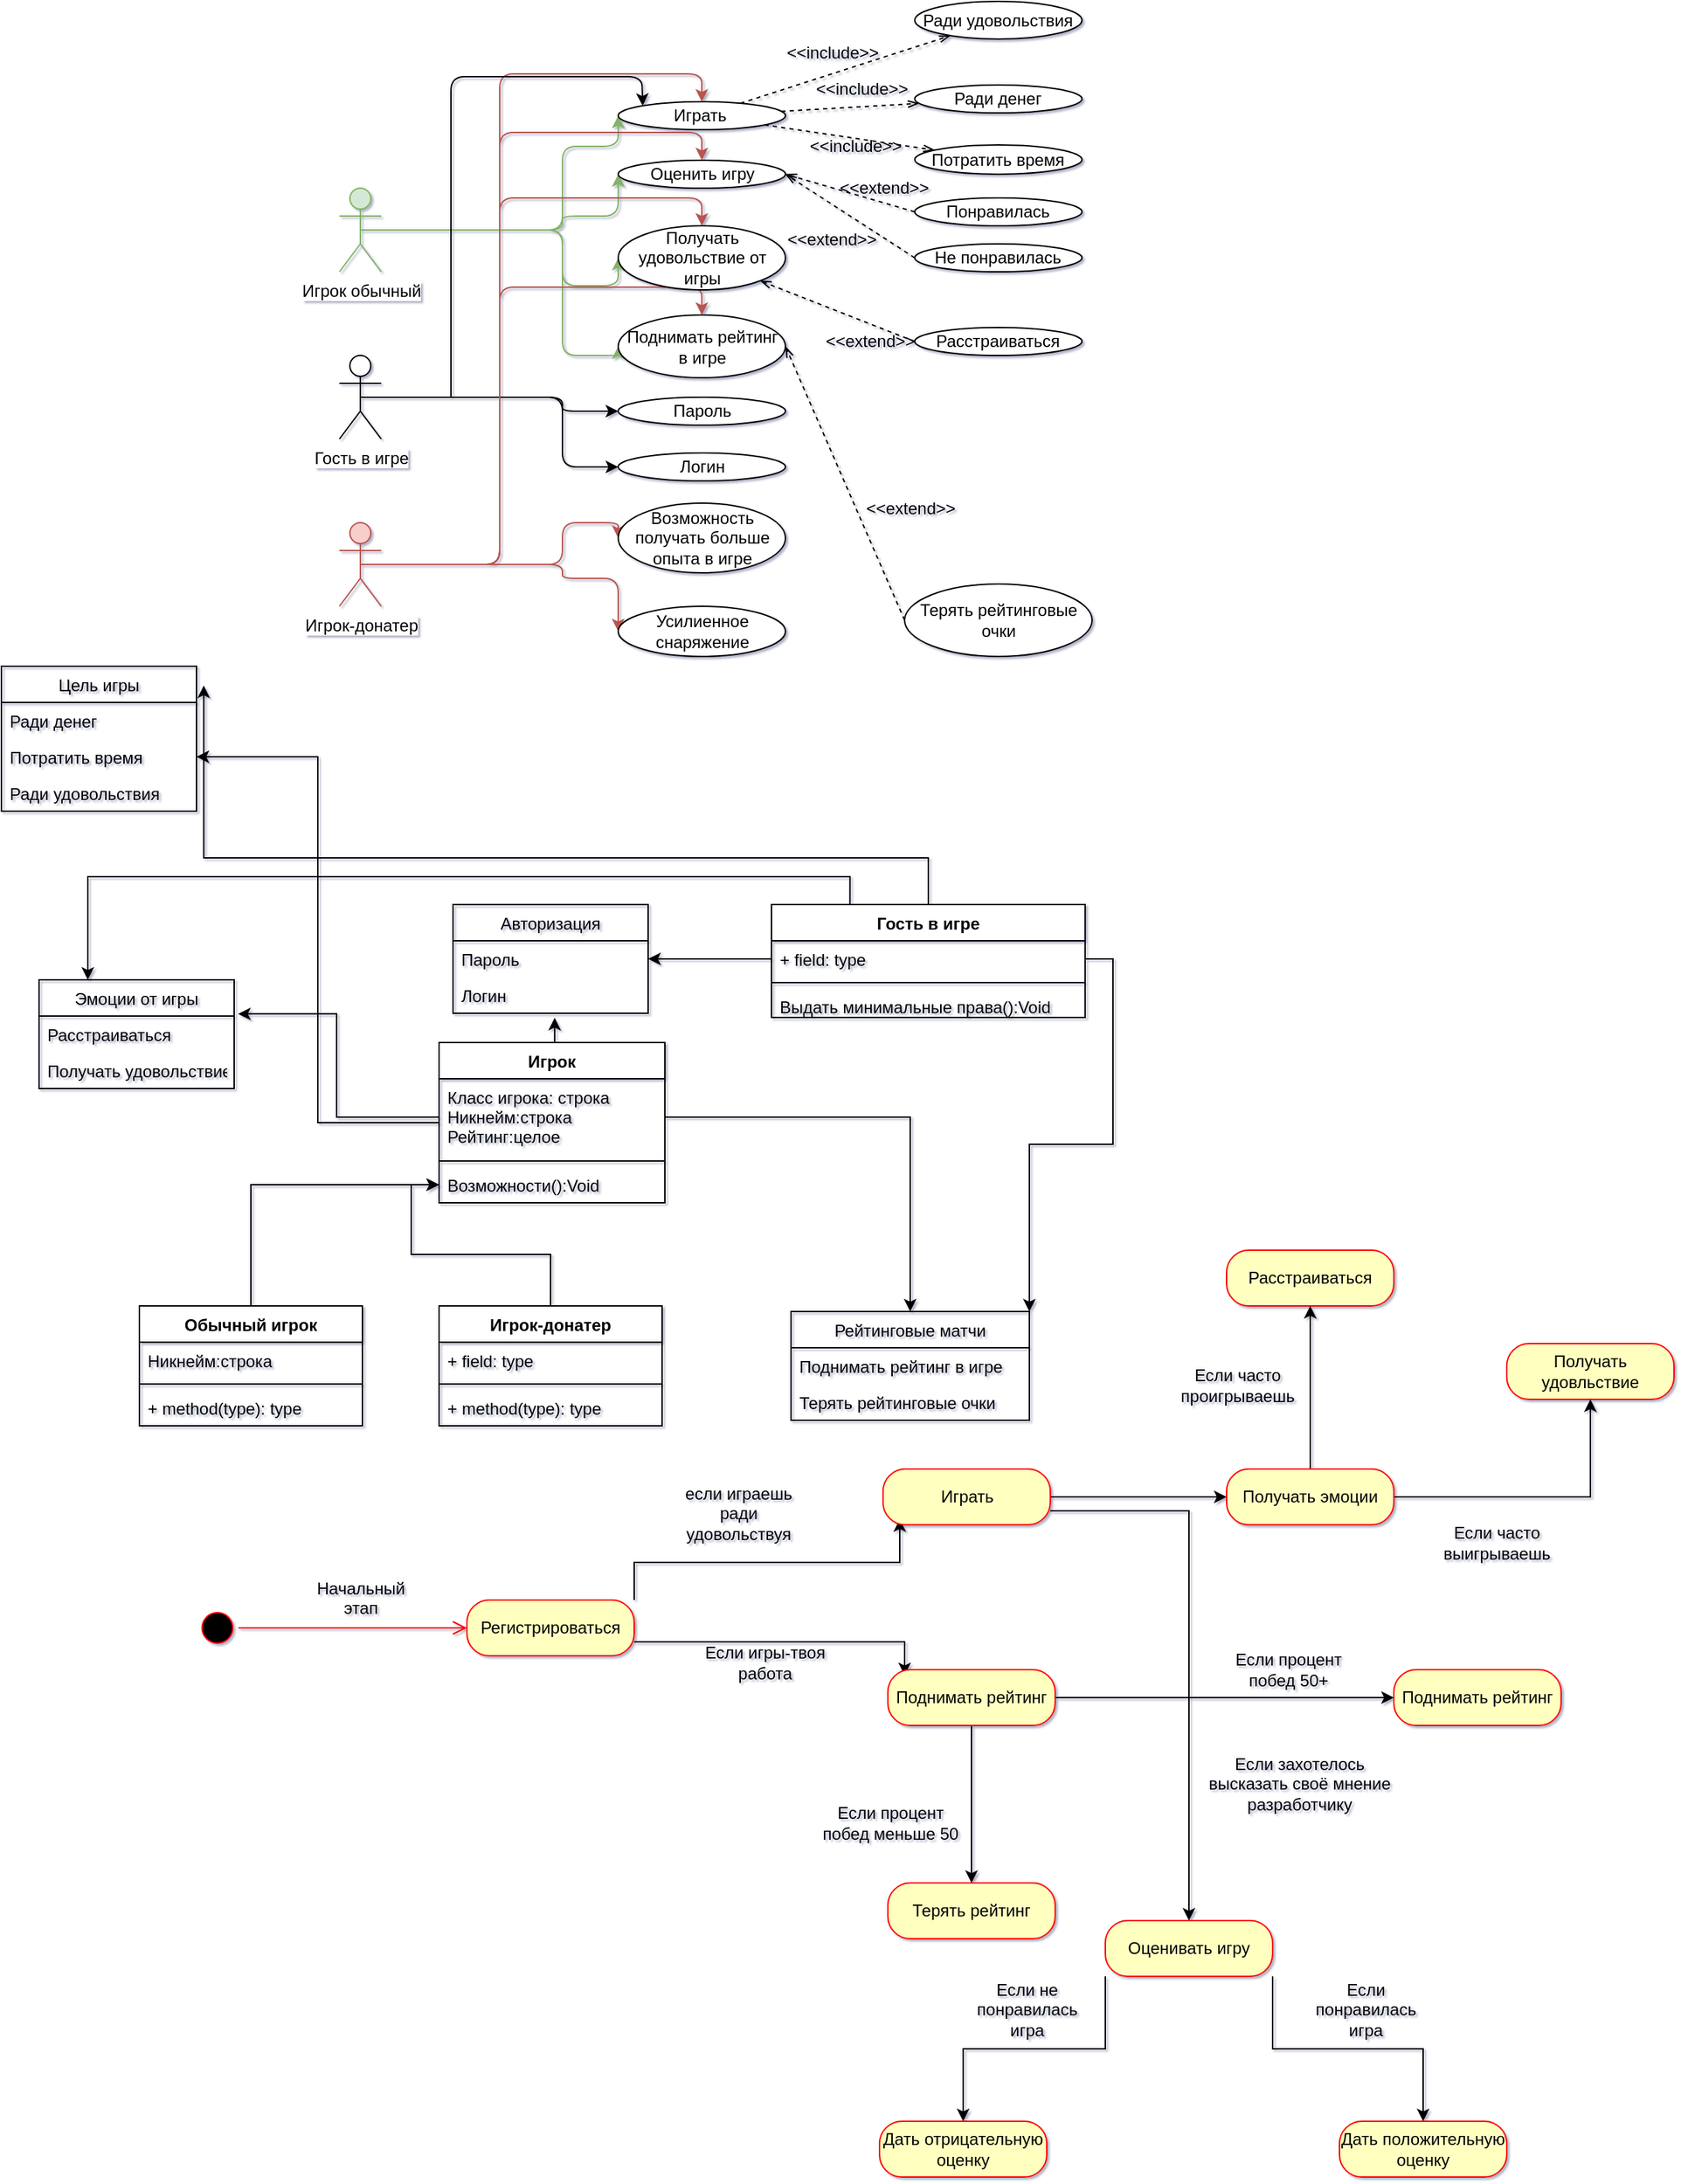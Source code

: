 <mxfile version="12.8.5" pages="5"><diagram name="Прецеденты" id="c4acf3e9-155e-7222-9cf6-157b1a14988f"><mxGraphModel dx="3726" dy="471" grid="1" gridSize="9" guides="1" tooltips="1" connect="1" arrows="0" fold="1" page="1" pageScale="1" pageWidth="1600" pageHeight="1200" background="#ffffff" math="0" shadow="1"><root><mxCell id="0"/><mxCell id="1" parent="0"/><mxCell id="hqWEzKV42Jy-mXTAs8h9-30" style="edgeStyle=orthogonalEdgeStyle;rounded=1;orthogonalLoop=1;jettySize=auto;html=1;exitX=0.5;exitY=0.5;exitDx=0;exitDy=0;exitPerimeter=0;entryX=0;entryY=0.5;entryDx=0;entryDy=0;fillColor=#d5e8d4;strokeColor=#82b366;" parent="1" source="hqWEzKV42Jy-mXTAs8h9-1" target="hqWEzKV42Jy-mXTAs8h9-13" edge="1"><mxGeometry relative="1" as="geometry"><Array as="points"><mxPoint x="-1361.48" y="236"/><mxPoint x="-1361.48" y="176"/></Array></mxGeometry></mxCell><mxCell id="hqWEzKV42Jy-mXTAs8h9-31" style="edgeStyle=orthogonalEdgeStyle;rounded=1;orthogonalLoop=1;jettySize=auto;html=1;exitX=0.5;exitY=0.5;exitDx=0;exitDy=0;exitPerimeter=0;entryX=0;entryY=0.5;entryDx=0;entryDy=0;fillColor=#d5e8d4;strokeColor=#82b366;" parent="1" source="hqWEzKV42Jy-mXTAs8h9-1" target="hqWEzKV42Jy-mXTAs8h9-14" edge="1"><mxGeometry relative="1" as="geometry"><Array as="points"><mxPoint x="-1361.48" y="236"/><mxPoint x="-1361.48" y="226"/></Array></mxGeometry></mxCell><mxCell id="hqWEzKV42Jy-mXTAs8h9-32" style="edgeStyle=orthogonalEdgeStyle;rounded=1;orthogonalLoop=1;jettySize=auto;html=1;exitX=0.5;exitY=0.5;exitDx=0;exitDy=0;exitPerimeter=0;entryX=0;entryY=0.5;entryDx=0;entryDy=0;fillColor=#d5e8d4;strokeColor=#82b366;" parent="1" source="hqWEzKV42Jy-mXTAs8h9-1" target="hqWEzKV42Jy-mXTAs8h9-21" edge="1"><mxGeometry relative="1" as="geometry"><Array as="points"><mxPoint x="-1361.48" y="236"/><mxPoint x="-1361.48" y="276"/></Array></mxGeometry></mxCell><mxCell id="hqWEzKV42Jy-mXTAs8h9-33" style="edgeStyle=orthogonalEdgeStyle;rounded=1;orthogonalLoop=1;jettySize=auto;html=1;exitX=0.5;exitY=0.5;exitDx=0;exitDy=0;exitPerimeter=0;entryX=0;entryY=0.5;entryDx=0;entryDy=0;fillColor=#d5e8d4;strokeColor=#82b366;" parent="1" source="hqWEzKV42Jy-mXTAs8h9-1" target="hqWEzKV42Jy-mXTAs8h9-22" edge="1"><mxGeometry relative="1" as="geometry"><Array as="points"><mxPoint x="-1361.48" y="236"/><mxPoint x="-1361.48" y="326"/></Array></mxGeometry></mxCell><mxCell id="hqWEzKV42Jy-mXTAs8h9-1" value="Игрок обычный" style="shape=umlActor;verticalLabelPosition=bottom;labelBackgroundColor=#ffffff;verticalAlign=top;html=1;outlineConnect=0;collapsible=0;fillColor=#d5e8d4;strokeColor=#82b366;" parent="1" vertex="1"><mxGeometry x="-1521.48" y="206" width="30" height="60" as="geometry"/></mxCell><mxCell id="hqWEzKV42Jy-mXTAs8h9-34" style="edgeStyle=orthogonalEdgeStyle;rounded=1;orthogonalLoop=1;jettySize=auto;html=1;exitX=0.5;exitY=0.5;exitDx=0;exitDy=0;exitPerimeter=0;entryX=0;entryY=0.5;entryDx=0;entryDy=0;" parent="1" source="hqWEzKV42Jy-mXTAs8h9-2" target="hqWEzKV42Jy-mXTAs8h9-23" edge="1"><mxGeometry relative="1" as="geometry"><Array as="points"><mxPoint x="-1361.48" y="356"/><mxPoint x="-1361.48" y="366"/></Array></mxGeometry></mxCell><mxCell id="hqWEzKV42Jy-mXTAs8h9-35" style="edgeStyle=orthogonalEdgeStyle;rounded=1;orthogonalLoop=1;jettySize=auto;html=1;exitX=0.5;exitY=0.5;exitDx=0;exitDy=0;exitPerimeter=0;entryX=0;entryY=0.5;entryDx=0;entryDy=0;" parent="1" source="hqWEzKV42Jy-mXTAs8h9-2" target="hqWEzKV42Jy-mXTAs8h9-24" edge="1"><mxGeometry relative="1" as="geometry"><Array as="points"><mxPoint x="-1361.48" y="356"/><mxPoint x="-1361.48" y="406"/></Array></mxGeometry></mxCell><mxCell id="hqWEzKV42Jy-mXTAs8h9-2" value="&lt;div&gt;Гость в игре&lt;/div&gt;" style="shape=umlActor;verticalLabelPosition=bottom;labelBackgroundColor=#ffffff;verticalAlign=top;html=1;outlineConnect=0;noLabel=0;fillColor=#FFFFFF;gradientColor=none;" parent="1" vertex="1"><mxGeometry x="-1521.48" y="326" width="30" height="60" as="geometry"/></mxCell><mxCell id="hqWEzKV42Jy-mXTAs8h9-36" style="edgeStyle=orthogonalEdgeStyle;rounded=1;orthogonalLoop=1;jettySize=auto;html=1;exitX=0.5;exitY=0.5;exitDx=0;exitDy=0;exitPerimeter=0;entryX=0;entryY=0.5;entryDx=0;entryDy=0;fillColor=#f8cecc;strokeColor=#b85450;" parent="1" source="hqWEzKV42Jy-mXTAs8h9-3" target="hqWEzKV42Jy-mXTAs8h9-15" edge="1"><mxGeometry relative="1" as="geometry"><Array as="points"><mxPoint x="-1361.48" y="476"/><mxPoint x="-1361.48" y="486"/></Array></mxGeometry></mxCell><mxCell id="hqWEzKV42Jy-mXTAs8h9-37" style="edgeStyle=orthogonalEdgeStyle;rounded=1;orthogonalLoop=1;jettySize=auto;html=1;exitX=0.5;exitY=0.5;exitDx=0;exitDy=0;exitPerimeter=0;entryX=0;entryY=0.5;entryDx=0;entryDy=0;fillColor=#f8cecc;strokeColor=#b85450;" parent="1" source="hqWEzKV42Jy-mXTAs8h9-3" target="hqWEzKV42Jy-mXTAs8h9-20" edge="1"><mxGeometry relative="1" as="geometry"><Array as="points"><mxPoint x="-1361.48" y="476"/><mxPoint x="-1361.48" y="446"/></Array></mxGeometry></mxCell><mxCell id="hqWEzKV42Jy-mXTAs8h9-42" style="edgeStyle=orthogonalEdgeStyle;orthogonalLoop=1;jettySize=auto;html=1;exitX=0.5;exitY=0.5;exitDx=0;exitDy=0;exitPerimeter=0;entryX=0.5;entryY=0;entryDx=0;entryDy=0;rounded=1;fillColor=#f8cecc;strokeColor=#b85450;" parent="1" source="hqWEzKV42Jy-mXTAs8h9-3" target="hqWEzKV42Jy-mXTAs8h9-13" edge="1"><mxGeometry relative="1" as="geometry"/></mxCell><mxCell id="hqWEzKV42Jy-mXTAs8h9-43" style="edgeStyle=orthogonalEdgeStyle;rounded=1;orthogonalLoop=1;jettySize=auto;html=1;exitX=0.5;exitY=0.5;exitDx=0;exitDy=0;exitPerimeter=0;entryX=0.5;entryY=0;entryDx=0;entryDy=0;fillColor=#f8cecc;strokeColor=#b85450;" parent="1" source="hqWEzKV42Jy-mXTAs8h9-3" target="hqWEzKV42Jy-mXTAs8h9-14" edge="1"><mxGeometry relative="1" as="geometry"/></mxCell><mxCell id="hqWEzKV42Jy-mXTAs8h9-45" style="edgeStyle=orthogonalEdgeStyle;rounded=1;orthogonalLoop=1;jettySize=auto;html=1;exitX=0.5;exitY=0.5;exitDx=0;exitDy=0;exitPerimeter=0;entryX=0.5;entryY=0;entryDx=0;entryDy=0;fillColor=#f8cecc;strokeColor=#b85450;" parent="1" source="hqWEzKV42Jy-mXTAs8h9-3" target="hqWEzKV42Jy-mXTAs8h9-22" edge="1"><mxGeometry relative="1" as="geometry"/></mxCell><mxCell id="hqWEzKV42Jy-mXTAs8h9-47" style="edgeStyle=orthogonalEdgeStyle;rounded=1;orthogonalLoop=1;jettySize=auto;html=1;exitX=0.5;exitY=0.5;exitDx=0;exitDy=0;exitPerimeter=0;entryX=0.5;entryY=0;entryDx=0;entryDy=0;fillColor=#f8cecc;strokeColor=#b85450;" parent="1" source="hqWEzKV42Jy-mXTAs8h9-3" target="hqWEzKV42Jy-mXTAs8h9-21" edge="1"><mxGeometry relative="1" as="geometry"/></mxCell><mxCell id="hqWEzKV42Jy-mXTAs8h9-3" value="Игрок-донатер" style="shape=umlActor;verticalLabelPosition=bottom;labelBackgroundColor=#ffffff;verticalAlign=top;html=1;outlineConnect=0;fillColor=#f8cecc;strokeColor=#b85450;" parent="1" vertex="1"><mxGeometry x="-1521.48" y="446" width="30" height="60" as="geometry"/></mxCell><mxCell id="hqWEzKV42Jy-mXTAs8h9-80" value="" style="rounded=1;orthogonalLoop=1;jettySize=auto;html=1;dashed=1;startArrow=none;startFill=0;endArrow=openThin;endFill=0;" parent="1" source="hqWEzKV42Jy-mXTAs8h9-13" target="hqWEzKV42Jy-mXTAs8h9-79" edge="1"><mxGeometry relative="1" as="geometry"/></mxCell><mxCell id="hqWEzKV42Jy-mXTAs8h9-82" value="" style="rounded=1;orthogonalLoop=1;jettySize=auto;html=1;dashed=1;startArrow=none;startFill=0;endArrow=openThin;endFill=0;" parent="1" source="hqWEzKV42Jy-mXTAs8h9-13" target="hqWEzKV42Jy-mXTAs8h9-81" edge="1"><mxGeometry relative="1" as="geometry"/></mxCell><mxCell id="hqWEzKV42Jy-mXTAs8h9-84" value="" style="rounded=1;orthogonalLoop=1;jettySize=auto;html=1;dashed=1;startArrow=none;startFill=0;endArrow=openThin;endFill=0;" parent="1" source="hqWEzKV42Jy-mXTAs8h9-13" target="hqWEzKV42Jy-mXTAs8h9-83" edge="1"><mxGeometry relative="1" as="geometry"/></mxCell><mxCell id="hqWEzKV42Jy-mXTAs8h9-13" value="Играть&amp;nbsp;" style="ellipse;whiteSpace=wrap;html=1;fillColor=#FFFFFF;gradientColor=none;" parent="1" vertex="1"><mxGeometry x="-1321.48" y="144" width="120" height="20" as="geometry"/></mxCell><mxCell id="hqWEzKV42Jy-mXTAs8h9-83" value="Потратить время" style="ellipse;whiteSpace=wrap;html=1;fillColor=#FFFFFF;gradientColor=none;" parent="1" vertex="1"><mxGeometry x="-1108.74" y="175" width="120" height="21" as="geometry"/></mxCell><mxCell id="hqWEzKV42Jy-mXTAs8h9-81" value="Ради удовольствия" style="ellipse;whiteSpace=wrap;html=1;fillColor=#FFFFFF;gradientColor=none;" parent="1" vertex="1"><mxGeometry x="-1108.74" y="72" width="120" height="27" as="geometry"/></mxCell><mxCell id="hqWEzKV42Jy-mXTAs8h9-79" value="Ради денег" style="ellipse;whiteSpace=wrap;html=1;fillColor=#FFFFFF;gradientColor=none;" parent="1" vertex="1"><mxGeometry x="-1108.74" y="132" width="120" height="20" as="geometry"/></mxCell><mxCell id="hqWEzKV42Jy-mXTAs8h9-14" value="Оценить игру" style="ellipse;whiteSpace=wrap;html=1;fillColor=#FFFFFF;gradientColor=none;" parent="1" vertex="1"><mxGeometry x="-1321.48" y="186" width="120" height="20" as="geometry"/></mxCell><mxCell id="hqWEzKV42Jy-mXTAs8h9-15" value="Усилиенное снаряжение" style="ellipse;whiteSpace=wrap;html=1;fillColor=#FFFFFF;gradientColor=none;" parent="1" vertex="1"><mxGeometry x="-1321.48" y="506" width="120" height="36" as="geometry"/></mxCell><mxCell id="hqWEzKV42Jy-mXTAs8h9-20" value="Возможность получать больше опыта в игре" style="ellipse;whiteSpace=wrap;html=1;fillColor=#FFFFFF;gradientColor=none;" parent="1" vertex="1"><mxGeometry x="-1321.48" y="432" width="120" height="50" as="geometry"/></mxCell><mxCell id="hqWEzKV42Jy-mXTAs8h9-21" value="Получать удовольствие от игры" style="ellipse;whiteSpace=wrap;html=1;fillColor=#FFFFFF;gradientColor=none;" parent="1" vertex="1"><mxGeometry x="-1321.48" y="233" width="120" height="46" as="geometry"/></mxCell><mxCell id="hqWEzKV42Jy-mXTAs8h9-22" value="Поднимать рейтинг в игре" style="ellipse;whiteSpace=wrap;html=1;fillColor=#FFFFFF;gradientColor=none;" parent="1" vertex="1"><mxGeometry x="-1321.48" y="297" width="120" height="45" as="geometry"/></mxCell><mxCell id="hqWEzKV42Jy-mXTAs8h9-23" value="Пароль" style="ellipse;whiteSpace=wrap;html=1;fillColor=#FFFFFF;gradientColor=none;" parent="1" vertex="1"><mxGeometry x="-1321.48" y="356" width="120" height="20" as="geometry"/></mxCell><mxCell id="hqWEzKV42Jy-mXTAs8h9-24" value="Логин" style="ellipse;whiteSpace=wrap;html=1;fillColor=#FFFFFF;gradientColor=none;" parent="1" vertex="1"><mxGeometry x="-1321.48" y="396" width="120" height="20" as="geometry"/></mxCell><mxCell id="hqWEzKV42Jy-mXTAs8h9-68" style="rounded=1;orthogonalLoop=1;jettySize=auto;html=1;exitX=0;exitY=0.5;exitDx=0;exitDy=0;entryX=1;entryY=0.5;entryDx=0;entryDy=0;dashed=1;endArrow=openThin;endFill=0;" parent="1" source="hqWEzKV42Jy-mXTAs8h9-49" target="hqWEzKV42Jy-mXTAs8h9-22" edge="1"><mxGeometry relative="1" as="geometry"/></mxCell><mxCell id="hqWEzKV42Jy-mXTAs8h9-49" value="Терять рейтинговые очки" style="ellipse;whiteSpace=wrap;html=1;fillColor=#FFFFFF;gradientColor=none;" parent="1" vertex="1"><mxGeometry x="-1116" y="490" width="134.52" height="52" as="geometry"/></mxCell><mxCell id="hqWEzKV42Jy-mXTAs8h9-71" style="rounded=1;orthogonalLoop=1;jettySize=auto;html=1;exitX=0;exitY=0.5;exitDx=0;exitDy=0;dashed=1;endArrow=openThin;endFill=0;" parent="1" source="hqWEzKV42Jy-mXTAs8h9-58" target="hqWEzKV42Jy-mXTAs8h9-21" edge="1"><mxGeometry relative="1" as="geometry"/></mxCell><mxCell id="hqWEzKV42Jy-mXTAs8h9-58" value="Расстраиваться" style="ellipse;whiteSpace=wrap;html=1;fillColor=#FFFFFF;gradientColor=none;" parent="1" vertex="1"><mxGeometry x="-1108.74" y="306" width="120" height="20" as="geometry"/></mxCell><mxCell id="hqWEzKV42Jy-mXTAs8h9-69" style="rounded=1;orthogonalLoop=1;jettySize=auto;html=1;exitX=0;exitY=0.5;exitDx=0;exitDy=0;entryX=1;entryY=0.5;entryDx=0;entryDy=0;dashed=1;endArrow=openThin;endFill=0;" parent="1" source="hqWEzKV42Jy-mXTAs8h9-59" target="hqWEzKV42Jy-mXTAs8h9-14" edge="1"><mxGeometry relative="1" as="geometry"/></mxCell><mxCell id="hqWEzKV42Jy-mXTAs8h9-59" value="Не понравилась" style="ellipse;whiteSpace=wrap;html=1;fillColor=#FFFFFF;gradientColor=none;" parent="1" vertex="1"><mxGeometry x="-1108.74" y="246" width="120" height="20" as="geometry"/></mxCell><mxCell id="hqWEzKV42Jy-mXTAs8h9-70" style="rounded=1;orthogonalLoop=1;jettySize=auto;html=1;exitX=0;exitY=0.5;exitDx=0;exitDy=0;dashed=1;endArrow=openThin;endFill=0;entryX=1;entryY=0.5;entryDx=0;entryDy=0;" parent="1" source="hqWEzKV42Jy-mXTAs8h9-60" target="hqWEzKV42Jy-mXTAs8h9-14" edge="1"><mxGeometry relative="1" as="geometry"><mxPoint x="-1201.48" y="226" as="targetPoint"/></mxGeometry></mxCell><mxCell id="hqWEzKV42Jy-mXTAs8h9-60" value="Понравилась" style="ellipse;whiteSpace=wrap;html=1;fillColor=#FFFFFF;gradientColor=none;" parent="1" vertex="1"><mxGeometry x="-1108.74" y="213" width="120" height="20" as="geometry"/></mxCell><mxCell id="hqWEzKV42Jy-mXTAs8h9-66" value="" style="endArrow=classic;html=1;entryX=0;entryY=0;entryDx=0;entryDy=0;" parent="1" target="hqWEzKV42Jy-mXTAs8h9-13" edge="1"><mxGeometry width="50" height="50" relative="1" as="geometry"><mxPoint x="-1441.48" y="356" as="sourcePoint"/><mxPoint x="-1501.48" y="546" as="targetPoint"/><Array as="points"><mxPoint x="-1441.48" y="126"/><mxPoint x="-1304.48" y="126"/></Array></mxGeometry></mxCell><mxCell id="hqWEzKV42Jy-mXTAs8h9-75" value="&amp;lt;&amp;lt;extend&amp;gt;&amp;gt;" style="text;html=1;align=center;verticalAlign=middle;resizable=0;points=[];autosize=1;" parent="1" vertex="1"><mxGeometry x="-1152" y="426" width="80" height="20" as="geometry"/></mxCell><mxCell id="hqWEzKV42Jy-mXTAs8h9-76" value="&amp;lt;&amp;lt;extend&amp;gt;&amp;gt;" style="text;html=1;align=center;verticalAlign=middle;resizable=0;points=[];autosize=1;" parent="1" vertex="1"><mxGeometry x="-1181.48" y="306" width="80" height="20" as="geometry"/></mxCell><mxCell id="hqWEzKV42Jy-mXTAs8h9-77" value="&amp;lt;&amp;lt;extend&amp;gt;&amp;gt;" style="text;html=1;align=center;verticalAlign=middle;resizable=0;points=[];autosize=1;" parent="1" vertex="1"><mxGeometry x="-1171.48" y="196" width="80" height="20" as="geometry"/></mxCell><mxCell id="hqWEzKV42Jy-mXTAs8h9-90" value="&amp;lt;&amp;lt;include&amp;gt;&amp;gt;" style="text;html=1;align=center;verticalAlign=middle;resizable=0;points=[];autosize=1;" parent="1" vertex="1"><mxGeometry x="-1208" y="99" width="80" height="20" as="geometry"/></mxCell><mxCell id="8FV9GEuajxFJvM6YUy3m-2" value="&amp;lt;&amp;lt;include&amp;gt;&amp;gt;" style="text;html=1;align=center;verticalAlign=middle;resizable=0;points=[];autosize=1;" parent="1" vertex="1"><mxGeometry x="-1188" y="126" width="81" height="18" as="geometry"/></mxCell><mxCell id="8FV9GEuajxFJvM6YUy3m-4" value="&amp;lt;&amp;lt;extend&amp;gt;&amp;gt;" style="text;html=1;strokeColor=none;fillColor=none;align=center;verticalAlign=middle;whiteSpace=wrap;rounded=0;" parent="1" vertex="1"><mxGeometry x="-1188" y="233" width="40" height="20" as="geometry"/></mxCell><mxCell id="8FV9GEuajxFJvM6YUy3m-6" value="&amp;lt;&amp;lt;include&amp;gt;&amp;gt;" style="text;html=1;strokeColor=none;fillColor=none;align=center;verticalAlign=middle;whiteSpace=wrap;rounded=0;" parent="1" vertex="1"><mxGeometry x="-1171.48" y="166" width="40" height="20" as="geometry"/></mxCell><mxCell id="Cq9Df9NyCXhC3e7EyJhQ-2" value="Авторизация" style="swimlane;fontStyle=0;childLayout=stackLayout;horizontal=1;startSize=26;fillColor=none;horizontalStack=0;resizeParent=1;resizeParentMax=0;resizeLast=0;collapsible=1;marginBottom=0;" parent="1" vertex="1"><mxGeometry x="-1440" y="720" width="140" height="78" as="geometry"/></mxCell><mxCell id="Cq9Df9NyCXhC3e7EyJhQ-3" value="Пароль" style="text;strokeColor=none;fillColor=none;align=left;verticalAlign=top;spacingLeft=4;spacingRight=4;overflow=hidden;rotatable=0;points=[[0,0.5],[1,0.5]];portConstraint=eastwest;" parent="Cq9Df9NyCXhC3e7EyJhQ-2" vertex="1"><mxGeometry y="26" width="140" height="26" as="geometry"/></mxCell><mxCell id="Cq9Df9NyCXhC3e7EyJhQ-4" value="Логин" style="text;strokeColor=none;fillColor=none;align=left;verticalAlign=top;spacingLeft=4;spacingRight=4;overflow=hidden;rotatable=0;points=[[0,0.5],[1,0.5]];portConstraint=eastwest;" parent="Cq9Df9NyCXhC3e7EyJhQ-2" vertex="1"><mxGeometry y="52" width="140" height="26" as="geometry"/></mxCell><mxCell id="Cq9Df9NyCXhC3e7EyJhQ-39" style="edgeStyle=orthogonalEdgeStyle;rounded=0;orthogonalLoop=1;jettySize=auto;html=1;exitX=0.5;exitY=0;exitDx=0;exitDy=0;entryX=0.521;entryY=1.126;entryDx=0;entryDy=0;entryPerimeter=0;" parent="1" source="Cq9Df9NyCXhC3e7EyJhQ-16" target="Cq9Df9NyCXhC3e7EyJhQ-4" edge="1"><mxGeometry relative="1" as="geometry"/></mxCell><mxCell id="Cq9Df9NyCXhC3e7EyJhQ-49" style="edgeStyle=orthogonalEdgeStyle;rounded=0;orthogonalLoop=1;jettySize=auto;html=1;exitX=0;exitY=0.5;exitDx=0;exitDy=0;entryX=1;entryY=0.5;entryDx=0;entryDy=0;" parent="1" source="Cq9Df9NyCXhC3e7EyJhQ-16" target="Cq9Df9NyCXhC3e7EyJhQ-47" edge="1"><mxGeometry relative="1" as="geometry"/></mxCell><mxCell id="Cq9Df9NyCXhC3e7EyJhQ-16" value="Игрок" style="swimlane;fontStyle=1;align=center;verticalAlign=top;childLayout=stackLayout;horizontal=1;startSize=26;horizontalStack=0;resizeParent=1;resizeParentMax=0;resizeLast=0;collapsible=1;marginBottom=0;" parent="1" vertex="1"><mxGeometry x="-1450" y="819" width="162" height="115" as="geometry"/></mxCell><mxCell id="Cq9Df9NyCXhC3e7EyJhQ-17" value="Класс игрока: строка&#xA;Никнейм:строка&#xA;Рейтинг:целое&#xA;" style="text;strokeColor=none;fillColor=none;align=left;verticalAlign=top;spacingLeft=4;spacingRight=4;overflow=hidden;rotatable=0;points=[[0,0.5],[1,0.5]];portConstraint=eastwest;" parent="Cq9Df9NyCXhC3e7EyJhQ-16" vertex="1"><mxGeometry y="26" width="162" height="55" as="geometry"/></mxCell><mxCell id="Cq9Df9NyCXhC3e7EyJhQ-18" value="" style="line;strokeWidth=1;fillColor=none;align=left;verticalAlign=middle;spacingTop=-1;spacingLeft=3;spacingRight=3;rotatable=0;labelPosition=right;points=[];portConstraint=eastwest;" parent="Cq9Df9NyCXhC3e7EyJhQ-16" vertex="1"><mxGeometry y="81" width="162" height="8" as="geometry"/></mxCell><mxCell id="Cq9Df9NyCXhC3e7EyJhQ-19" value="Возможности():Void" style="text;strokeColor=none;fillColor=none;align=left;verticalAlign=top;spacingLeft=4;spacingRight=4;overflow=hidden;rotatable=0;points=[[0,0.5],[1,0.5]];portConstraint=eastwest;" parent="Cq9Df9NyCXhC3e7EyJhQ-16" vertex="1"><mxGeometry y="89" width="162" height="26" as="geometry"/></mxCell><mxCell id="Cq9Df9NyCXhC3e7EyJhQ-35" style="edgeStyle=orthogonalEdgeStyle;rounded=0;orthogonalLoop=1;jettySize=auto;html=1;exitX=0.5;exitY=0;exitDx=0;exitDy=0;" parent="1" source="Cq9Df9NyCXhC3e7EyJhQ-24" target="Cq9Df9NyCXhC3e7EyJhQ-19" edge="1"><mxGeometry relative="1" as="geometry"/></mxCell><mxCell id="Cq9Df9NyCXhC3e7EyJhQ-24" value="Игрок-донатер" style="swimlane;fontStyle=1;align=center;verticalAlign=top;childLayout=stackLayout;horizontal=1;startSize=26;horizontalStack=0;resizeParent=1;resizeParentMax=0;resizeLast=0;collapsible=1;marginBottom=0;" parent="1" vertex="1"><mxGeometry x="-1450" y="1008" width="160" height="86" as="geometry"/></mxCell><mxCell id="Cq9Df9NyCXhC3e7EyJhQ-25" value="+ field: type" style="text;strokeColor=none;fillColor=none;align=left;verticalAlign=top;spacingLeft=4;spacingRight=4;overflow=hidden;rotatable=0;points=[[0,0.5],[1,0.5]];portConstraint=eastwest;" parent="Cq9Df9NyCXhC3e7EyJhQ-24" vertex="1"><mxGeometry y="26" width="160" height="26" as="geometry"/></mxCell><mxCell id="Cq9Df9NyCXhC3e7EyJhQ-26" value="" style="line;strokeWidth=1;fillColor=none;align=left;verticalAlign=middle;spacingTop=-1;spacingLeft=3;spacingRight=3;rotatable=0;labelPosition=right;points=[];portConstraint=eastwest;" parent="Cq9Df9NyCXhC3e7EyJhQ-24" vertex="1"><mxGeometry y="52" width="160" height="8" as="geometry"/></mxCell><mxCell id="Cq9Df9NyCXhC3e7EyJhQ-27" value="+ method(type): type" style="text;strokeColor=none;fillColor=none;align=left;verticalAlign=top;spacingLeft=4;spacingRight=4;overflow=hidden;rotatable=0;points=[[0,0.5],[1,0.5]];portConstraint=eastwest;" parent="Cq9Df9NyCXhC3e7EyJhQ-24" vertex="1"><mxGeometry y="60" width="160" height="26" as="geometry"/></mxCell><mxCell id="Cq9Df9NyCXhC3e7EyJhQ-34" style="edgeStyle=orthogonalEdgeStyle;rounded=0;orthogonalLoop=1;jettySize=auto;html=1;exitX=0.5;exitY=0;exitDx=0;exitDy=0;entryX=0;entryY=0.5;entryDx=0;entryDy=0;" parent="1" source="Cq9Df9NyCXhC3e7EyJhQ-28" target="Cq9Df9NyCXhC3e7EyJhQ-19" edge="1"><mxGeometry relative="1" as="geometry"/></mxCell><mxCell id="Cq9Df9NyCXhC3e7EyJhQ-28" value="Обычный игрок" style="swimlane;fontStyle=1;align=center;verticalAlign=top;childLayout=stackLayout;horizontal=1;startSize=26;horizontalStack=0;resizeParent=1;resizeParentMax=0;resizeLast=0;collapsible=1;marginBottom=0;" parent="1" vertex="1"><mxGeometry x="-1665" y="1008" width="160" height="86" as="geometry"/></mxCell><mxCell id="Cq9Df9NyCXhC3e7EyJhQ-29" value="Никнейм:строка" style="text;strokeColor=none;fillColor=none;align=left;verticalAlign=top;spacingLeft=4;spacingRight=4;overflow=hidden;rotatable=0;points=[[0,0.5],[1,0.5]];portConstraint=eastwest;" parent="Cq9Df9NyCXhC3e7EyJhQ-28" vertex="1"><mxGeometry y="26" width="160" height="26" as="geometry"/></mxCell><mxCell id="Cq9Df9NyCXhC3e7EyJhQ-30" value="" style="line;strokeWidth=1;fillColor=none;align=left;verticalAlign=middle;spacingTop=-1;spacingLeft=3;spacingRight=3;rotatable=0;labelPosition=right;points=[];portConstraint=eastwest;" parent="Cq9Df9NyCXhC3e7EyJhQ-28" vertex="1"><mxGeometry y="52" width="160" height="8" as="geometry"/></mxCell><mxCell id="Cq9Df9NyCXhC3e7EyJhQ-31" value="+ method(type): type" style="text;strokeColor=none;fillColor=none;align=left;verticalAlign=top;spacingLeft=4;spacingRight=4;overflow=hidden;rotatable=0;points=[[0,0.5],[1,0.5]];portConstraint=eastwest;" parent="Cq9Df9NyCXhC3e7EyJhQ-28" vertex="1"><mxGeometry y="60" width="160" height="26" as="geometry"/></mxCell><mxCell id="Cq9Df9NyCXhC3e7EyJhQ-40" style="edgeStyle=orthogonalEdgeStyle;rounded=0;orthogonalLoop=1;jettySize=auto;html=1;exitX=0;exitY=0.5;exitDx=0;exitDy=0;entryX=1;entryY=0.5;entryDx=0;entryDy=0;" parent="1" source="Cq9Df9NyCXhC3e7EyJhQ-21" target="Cq9Df9NyCXhC3e7EyJhQ-3" edge="1"><mxGeometry relative="1" as="geometry"/></mxCell><mxCell id="Cq9Df9NyCXhC3e7EyJhQ-50" style="edgeStyle=orthogonalEdgeStyle;rounded=0;orthogonalLoop=1;jettySize=auto;html=1;exitX=0.5;exitY=0;exitDx=0;exitDy=0;entryX=1.037;entryY=0.133;entryDx=0;entryDy=0;entryPerimeter=0;" parent="1" source="Cq9Df9NyCXhC3e7EyJhQ-20" target="Cq9Df9NyCXhC3e7EyJhQ-45" edge="1"><mxGeometry relative="1" as="geometry"/></mxCell><mxCell id="Cq9Df9NyCXhC3e7EyJhQ-57" style="edgeStyle=orthogonalEdgeStyle;rounded=0;orthogonalLoop=1;jettySize=auto;html=1;exitX=0.25;exitY=0;exitDx=0;exitDy=0;entryX=0.25;entryY=0;entryDx=0;entryDy=0;" parent="1" source="Cq9Df9NyCXhC3e7EyJhQ-20" target="Cq9Df9NyCXhC3e7EyJhQ-51" edge="1"><mxGeometry relative="1" as="geometry"/></mxCell><mxCell id="Cq9Df9NyCXhC3e7EyJhQ-20" value="Гость в игре" style="swimlane;fontStyle=1;align=center;verticalAlign=top;childLayout=stackLayout;horizontal=1;startSize=26;horizontalStack=0;resizeParent=1;resizeParentMax=0;resizeLast=0;collapsible=1;marginBottom=0;" parent="1" vertex="1"><mxGeometry x="-1211.48" y="720" width="225" height="81" as="geometry"/></mxCell><mxCell id="Cq9Df9NyCXhC3e7EyJhQ-21" value="+ field: type" style="text;strokeColor=none;fillColor=none;align=left;verticalAlign=top;spacingLeft=4;spacingRight=4;overflow=hidden;rotatable=0;points=[[0,0.5],[1,0.5]];portConstraint=eastwest;" parent="Cq9Df9NyCXhC3e7EyJhQ-20" vertex="1"><mxGeometry y="26" width="225" height="26" as="geometry"/></mxCell><mxCell id="Cq9Df9NyCXhC3e7EyJhQ-22" value="" style="line;strokeWidth=1;fillColor=none;align=left;verticalAlign=middle;spacingTop=-1;spacingLeft=3;spacingRight=3;rotatable=0;labelPosition=right;points=[];portConstraint=eastwest;" parent="Cq9Df9NyCXhC3e7EyJhQ-20" vertex="1"><mxGeometry y="52" width="225" height="8" as="geometry"/></mxCell><mxCell id="Cq9Df9NyCXhC3e7EyJhQ-23" value="Выдать минимальные права():Void" style="text;strokeColor=none;fillColor=none;align=left;verticalAlign=top;spacingLeft=4;spacingRight=4;overflow=hidden;rotatable=0;points=[[0,0.5],[1,0.5]];portConstraint=eastwest;" parent="Cq9Df9NyCXhC3e7EyJhQ-20" vertex="1"><mxGeometry y="60" width="225" height="21" as="geometry"/></mxCell><mxCell id="Cq9Df9NyCXhC3e7EyJhQ-7" value="Рейтинговые матчи" style="swimlane;fontStyle=0;childLayout=stackLayout;horizontal=1;startSize=26;fillColor=none;horizontalStack=0;resizeParent=1;resizeParentMax=0;resizeLast=0;collapsible=1;marginBottom=0;" parent="1" vertex="1"><mxGeometry x="-1197.5" y="1012" width="171" height="78" as="geometry"/></mxCell><mxCell id="Cq9Df9NyCXhC3e7EyJhQ-8" value="Поднимать рейтинг в игре" style="text;strokeColor=none;fillColor=none;align=left;verticalAlign=top;spacingLeft=4;spacingRight=4;overflow=hidden;rotatable=0;points=[[0,0.5],[1,0.5]];portConstraint=eastwest;" parent="Cq9Df9NyCXhC3e7EyJhQ-7" vertex="1"><mxGeometry y="26" width="171" height="26" as="geometry"/></mxCell><mxCell id="Cq9Df9NyCXhC3e7EyJhQ-9" value="Терять рейтинговые очки" style="text;strokeColor=none;fillColor=none;align=left;verticalAlign=top;spacingLeft=4;spacingRight=4;overflow=hidden;rotatable=0;points=[[0,0.5],[1,0.5]];portConstraint=eastwest;" parent="Cq9Df9NyCXhC3e7EyJhQ-7" vertex="1"><mxGeometry y="52" width="171" height="26" as="geometry"/></mxCell><mxCell id="Cq9Df9NyCXhC3e7EyJhQ-41" style="edgeStyle=orthogonalEdgeStyle;rounded=0;orthogonalLoop=1;jettySize=auto;html=1;exitX=1;exitY=0.5;exitDx=0;exitDy=0;entryX=0.5;entryY=0;entryDx=0;entryDy=0;" parent="1" source="Cq9Df9NyCXhC3e7EyJhQ-17" target="Cq9Df9NyCXhC3e7EyJhQ-7" edge="1"><mxGeometry relative="1" as="geometry"/></mxCell><mxCell id="Cq9Df9NyCXhC3e7EyJhQ-42" style="edgeStyle=orthogonalEdgeStyle;rounded=0;orthogonalLoop=1;jettySize=auto;html=1;exitX=1;exitY=0.5;exitDx=0;exitDy=0;entryX=1;entryY=0;entryDx=0;entryDy=0;" parent="1" source="Cq9Df9NyCXhC3e7EyJhQ-21" target="Cq9Df9NyCXhC3e7EyJhQ-7" edge="1"><mxGeometry relative="1" as="geometry"/></mxCell><mxCell id="Cq9Df9NyCXhC3e7EyJhQ-51" value="Эмоции от игры" style="swimlane;fontStyle=0;childLayout=stackLayout;horizontal=1;startSize=26;fillColor=none;horizontalStack=0;resizeParent=1;resizeParentMax=0;resizeLast=0;collapsible=1;marginBottom=0;" parent="1" vertex="1"><mxGeometry x="-1737" y="774" width="140" height="78" as="geometry"/></mxCell><mxCell id="Cq9Df9NyCXhC3e7EyJhQ-52" value="Расстраиваться" style="text;strokeColor=none;fillColor=none;align=left;verticalAlign=top;spacingLeft=4;spacingRight=4;overflow=hidden;rotatable=0;points=[[0,0.5],[1,0.5]];portConstraint=eastwest;" parent="Cq9Df9NyCXhC3e7EyJhQ-51" vertex="1"><mxGeometry y="26" width="140" height="26" as="geometry"/></mxCell><mxCell id="Cq9Df9NyCXhC3e7EyJhQ-53" value="Получать удовольствие" style="text;strokeColor=none;fillColor=none;align=left;verticalAlign=top;spacingLeft=4;spacingRight=4;overflow=hidden;rotatable=0;points=[[0,0.5],[1,0.5]];portConstraint=eastwest;" parent="Cq9Df9NyCXhC3e7EyJhQ-51" vertex="1"><mxGeometry y="52" width="140" height="26" as="geometry"/></mxCell><mxCell id="Cq9Df9NyCXhC3e7EyJhQ-55" style="edgeStyle=orthogonalEdgeStyle;rounded=0;orthogonalLoop=1;jettySize=auto;html=1;exitX=0;exitY=0.5;exitDx=0;exitDy=0;entryX=1.02;entryY=-0.06;entryDx=0;entryDy=0;entryPerimeter=0;" parent="1" source="Cq9Df9NyCXhC3e7EyJhQ-17" target="Cq9Df9NyCXhC3e7EyJhQ-52" edge="1"><mxGeometry relative="1" as="geometry"/></mxCell><mxCell id="Cq9Df9NyCXhC3e7EyJhQ-45" value="Цель игры" style="swimlane;fontStyle=0;childLayout=stackLayout;horizontal=1;startSize=26;fillColor=none;horizontalStack=0;resizeParent=1;resizeParentMax=0;resizeLast=0;collapsible=1;marginBottom=0;" parent="1" vertex="1"><mxGeometry x="-1764" y="549" width="140" height="104" as="geometry"/></mxCell><mxCell id="Cq9Df9NyCXhC3e7EyJhQ-46" value="Ради денег" style="text;strokeColor=none;fillColor=none;align=left;verticalAlign=top;spacingLeft=4;spacingRight=4;overflow=hidden;rotatable=0;points=[[0,0.5],[1,0.5]];portConstraint=eastwest;" parent="Cq9Df9NyCXhC3e7EyJhQ-45" vertex="1"><mxGeometry y="26" width="140" height="26" as="geometry"/></mxCell><mxCell id="Cq9Df9NyCXhC3e7EyJhQ-47" value="Потратить время" style="text;strokeColor=none;fillColor=none;align=left;verticalAlign=top;spacingLeft=4;spacingRight=4;overflow=hidden;rotatable=0;points=[[0,0.5],[1,0.5]];portConstraint=eastwest;" parent="Cq9Df9NyCXhC3e7EyJhQ-45" vertex="1"><mxGeometry y="52" width="140" height="26" as="geometry"/></mxCell><mxCell id="Cq9Df9NyCXhC3e7EyJhQ-48" value="Ради удовольствия" style="text;strokeColor=none;fillColor=none;align=left;verticalAlign=top;spacingLeft=4;spacingRight=4;overflow=hidden;rotatable=0;points=[[0,0.5],[1,0.5]];portConstraint=eastwest;" parent="Cq9Df9NyCXhC3e7EyJhQ-45" vertex="1"><mxGeometry y="78" width="140" height="26" as="geometry"/></mxCell><mxCell id="Cq9Df9NyCXhC3e7EyJhQ-62" value="" style="ellipse;html=1;shape=startState;fillColor=#000000;strokeColor=#ff0000;" parent="1" vertex="1"><mxGeometry x="-1624" y="1224" width="30" height="30" as="geometry"/></mxCell><mxCell id="Cq9Df9NyCXhC3e7EyJhQ-63" value="" style="edgeStyle=orthogonalEdgeStyle;html=1;verticalAlign=bottom;endArrow=open;endSize=8;strokeColor=#ff0000;entryX=0;entryY=0.5;entryDx=0;entryDy=0;" parent="1" source="Cq9Df9NyCXhC3e7EyJhQ-62" target="Cq9Df9NyCXhC3e7EyJhQ-64" edge="1"><mxGeometry relative="1" as="geometry"><mxPoint x="-1440" y="1239" as="targetPoint"/></mxGeometry></mxCell><mxCell id="Cq9Df9NyCXhC3e7EyJhQ-81" style="edgeStyle=orthogonalEdgeStyle;rounded=0;orthogonalLoop=1;jettySize=auto;html=1;exitX=1;exitY=0;exitDx=0;exitDy=0;entryX=0.1;entryY=0.9;entryDx=0;entryDy=0;entryPerimeter=0;" parent="1" source="Cq9Df9NyCXhC3e7EyJhQ-64" target="Cq9Df9NyCXhC3e7EyJhQ-66" edge="1"><mxGeometry relative="1" as="geometry"/></mxCell><mxCell id="Cq9Df9NyCXhC3e7EyJhQ-82" style="edgeStyle=orthogonalEdgeStyle;rounded=0;orthogonalLoop=1;jettySize=auto;html=1;exitX=1;exitY=0.75;exitDx=0;exitDy=0;entryX=0.1;entryY=0.1;entryDx=0;entryDy=0;entryPerimeter=0;" parent="1" source="Cq9Df9NyCXhC3e7EyJhQ-64" target="Cq9Df9NyCXhC3e7EyJhQ-72" edge="1"><mxGeometry relative="1" as="geometry"/></mxCell><mxCell id="Cq9Df9NyCXhC3e7EyJhQ-64" value="Регистрироваться" style="rounded=1;whiteSpace=wrap;html=1;arcSize=40;fontColor=#000000;fillColor=#ffffc0;strokeColor=#ff0000;" parent="1" vertex="1"><mxGeometry x="-1430" y="1219" width="120" height="40" as="geometry"/></mxCell><mxCell id="Cq9Df9NyCXhC3e7EyJhQ-99" style="edgeStyle=orthogonalEdgeStyle;rounded=0;orthogonalLoop=1;jettySize=auto;html=1;exitX=1;exitY=0.5;exitDx=0;exitDy=0;" parent="1" source="Cq9Df9NyCXhC3e7EyJhQ-66" target="Cq9Df9NyCXhC3e7EyJhQ-97" edge="1"><mxGeometry relative="1" as="geometry"/></mxCell><mxCell id="Cq9Df9NyCXhC3e7EyJhQ-110" style="edgeStyle=orthogonalEdgeStyle;rounded=0;orthogonalLoop=1;jettySize=auto;html=1;exitX=1;exitY=0.75;exitDx=0;exitDy=0;entryX=0.5;entryY=0;entryDx=0;entryDy=0;" parent="1" source="Cq9Df9NyCXhC3e7EyJhQ-66" target="Cq9Df9NyCXhC3e7EyJhQ-95" edge="1"><mxGeometry relative="1" as="geometry"/></mxCell><mxCell id="Cq9Df9NyCXhC3e7EyJhQ-66" value="Играть" style="rounded=1;whiteSpace=wrap;html=1;arcSize=40;fontColor=#000000;fillColor=#ffffc0;strokeColor=#ff0000;" parent="1" vertex="1"><mxGeometry x="-1131.48" y="1125" width="120" height="40" as="geometry"/></mxCell><mxCell id="Cq9Df9NyCXhC3e7EyJhQ-68" value="Получать удовльствие" style="rounded=1;whiteSpace=wrap;html=1;arcSize=40;fontColor=#000000;fillColor=#ffffc0;strokeColor=#ff0000;" parent="1" vertex="1"><mxGeometry x="-684" y="1035" width="120" height="40" as="geometry"/></mxCell><mxCell id="Cq9Df9NyCXhC3e7EyJhQ-70" value="Расстраиваться" style="rounded=1;whiteSpace=wrap;html=1;arcSize=40;fontColor=#000000;fillColor=#ffffc0;strokeColor=#ff0000;" parent="1" vertex="1"><mxGeometry x="-885" y="968" width="120" height="40" as="geometry"/></mxCell><mxCell id="Cq9Df9NyCXhC3e7EyJhQ-90" style="edgeStyle=orthogonalEdgeStyle;rounded=0;orthogonalLoop=1;jettySize=auto;html=1;exitX=1;exitY=0.5;exitDx=0;exitDy=0;entryX=0;entryY=0.5;entryDx=0;entryDy=0;" parent="1" source="Cq9Df9NyCXhC3e7EyJhQ-72" target="Cq9Df9NyCXhC3e7EyJhQ-88" edge="1"><mxGeometry relative="1" as="geometry"/></mxCell><mxCell id="Cq9Df9NyCXhC3e7EyJhQ-91" style="edgeStyle=orthogonalEdgeStyle;rounded=0;orthogonalLoop=1;jettySize=auto;html=1;exitX=0.5;exitY=1;exitDx=0;exitDy=0;entryX=0.5;entryY=0;entryDx=0;entryDy=0;" parent="1" source="Cq9Df9NyCXhC3e7EyJhQ-72" target="Cq9Df9NyCXhC3e7EyJhQ-74" edge="1"><mxGeometry relative="1" as="geometry"/></mxCell><mxCell id="Cq9Df9NyCXhC3e7EyJhQ-72" value="Поднимать рейтинг" style="rounded=1;whiteSpace=wrap;html=1;arcSize=40;fontColor=#000000;fillColor=#ffffc0;strokeColor=#ff0000;" parent="1" vertex="1"><mxGeometry x="-1128" y="1269" width="120" height="40" as="geometry"/></mxCell><mxCell id="Cq9Df9NyCXhC3e7EyJhQ-74" value="Терять рейтинг" style="rounded=1;whiteSpace=wrap;html=1;arcSize=40;fontColor=#000000;fillColor=#ffffc0;strokeColor=#ff0000;" parent="1" vertex="1"><mxGeometry x="-1128" y="1422" width="120" height="40" as="geometry"/></mxCell><mxCell id="Cq9Df9NyCXhC3e7EyJhQ-83" value="&lt;div&gt;Начальный этап&lt;/div&gt;&lt;div&gt;&lt;br&gt;&lt;/div&gt;" style="text;html=1;strokeColor=none;fillColor=none;align=center;verticalAlign=middle;whiteSpace=wrap;rounded=0;" parent="1" vertex="1"><mxGeometry x="-1526.48" y="1215" width="40" height="20" as="geometry"/></mxCell><mxCell id="Cq9Df9NyCXhC3e7EyJhQ-85" value="если играешь ради удовольствуя" style="text;html=1;strokeColor=none;fillColor=none;align=center;verticalAlign=middle;whiteSpace=wrap;rounded=0;" parent="1" vertex="1"><mxGeometry x="-1282" y="1125" width="94" height="63" as="geometry"/></mxCell><mxCell id="Cq9Df9NyCXhC3e7EyJhQ-86" value="Если игры-твоя работа" style="text;html=1;strokeColor=none;fillColor=none;align=center;verticalAlign=middle;whiteSpace=wrap;rounded=0;" parent="1" vertex="1"><mxGeometry x="-1261.48" y="1254" width="90" height="20" as="geometry"/></mxCell><mxCell id="Cq9Df9NyCXhC3e7EyJhQ-88" value="Поднимать рейтинг" style="rounded=1;whiteSpace=wrap;html=1;arcSize=40;fontColor=#000000;fillColor=#ffffc0;strokeColor=#ff0000;" parent="1" vertex="1"><mxGeometry x="-765" y="1269" width="120" height="40" as="geometry"/></mxCell><mxCell id="Cq9Df9NyCXhC3e7EyJhQ-92" value="Если процент побед 50+" style="text;html=1;strokeColor=none;fillColor=none;align=center;verticalAlign=middle;whiteSpace=wrap;rounded=0;" parent="1" vertex="1"><mxGeometry x="-881" y="1259" width="81" height="20" as="geometry"/></mxCell><mxCell id="Cq9Df9NyCXhC3e7EyJhQ-94" value="Если процент побед меньше 50" style="text;html=1;strokeColor=none;fillColor=none;align=center;verticalAlign=middle;whiteSpace=wrap;rounded=0;" parent="1" vertex="1"><mxGeometry x="-1180" y="1369" width="108" height="20" as="geometry"/></mxCell><mxCell id="Cq9Df9NyCXhC3e7EyJhQ-116" style="edgeStyle=orthogonalEdgeStyle;rounded=0;orthogonalLoop=1;jettySize=auto;html=1;exitX=1;exitY=1;exitDx=0;exitDy=0;entryX=0.5;entryY=0;entryDx=0;entryDy=0;" parent="1" source="Cq9Df9NyCXhC3e7EyJhQ-95" target="Cq9Df9NyCXhC3e7EyJhQ-112" edge="1"><mxGeometry relative="1" as="geometry"/></mxCell><mxCell id="Cq9Df9NyCXhC3e7EyJhQ-117" style="edgeStyle=orthogonalEdgeStyle;rounded=0;orthogonalLoop=1;jettySize=auto;html=1;exitX=0;exitY=1;exitDx=0;exitDy=0;" parent="1" source="Cq9Df9NyCXhC3e7EyJhQ-95" target="Cq9Df9NyCXhC3e7EyJhQ-114" edge="1"><mxGeometry relative="1" as="geometry"/></mxCell><mxCell id="Cq9Df9NyCXhC3e7EyJhQ-95" value="Оценивать игру" style="rounded=1;whiteSpace=wrap;html=1;arcSize=40;fontColor=#000000;fillColor=#ffffc0;strokeColor=#ff0000;" parent="1" vertex="1"><mxGeometry x="-972" y="1449" width="120" height="40" as="geometry"/></mxCell><mxCell id="Cq9Df9NyCXhC3e7EyJhQ-100" style="edgeStyle=orthogonalEdgeStyle;rounded=0;orthogonalLoop=1;jettySize=auto;html=1;exitX=1;exitY=0.5;exitDx=0;exitDy=0;" parent="1" source="Cq9Df9NyCXhC3e7EyJhQ-97" target="Cq9Df9NyCXhC3e7EyJhQ-68" edge="1"><mxGeometry relative="1" as="geometry"/></mxCell><mxCell id="Cq9Df9NyCXhC3e7EyJhQ-102" style="edgeStyle=orthogonalEdgeStyle;rounded=0;orthogonalLoop=1;jettySize=auto;html=1;exitX=0.5;exitY=0;exitDx=0;exitDy=0;entryX=0.5;entryY=1;entryDx=0;entryDy=0;" parent="1" source="Cq9Df9NyCXhC3e7EyJhQ-97" target="Cq9Df9NyCXhC3e7EyJhQ-70" edge="1"><mxGeometry relative="1" as="geometry"/></mxCell><mxCell id="Cq9Df9NyCXhC3e7EyJhQ-97" value="Получать эмоции" style="rounded=1;whiteSpace=wrap;html=1;arcSize=40;fontColor=#000000;fillColor=#ffffc0;strokeColor=#ff0000;" parent="1" vertex="1"><mxGeometry x="-885" y="1125" width="120" height="40" as="geometry"/></mxCell><mxCell id="Cq9Df9NyCXhC3e7EyJhQ-103" value="Если часто проигрываешь" style="text;html=1;strokeColor=none;fillColor=none;align=center;verticalAlign=middle;whiteSpace=wrap;rounded=0;" parent="1" vertex="1"><mxGeometry x="-897.5" y="1055" width="40" height="20" as="geometry"/></mxCell><mxCell id="Cq9Df9NyCXhC3e7EyJhQ-106" value="Если часто выигрываешь" style="text;html=1;strokeColor=none;fillColor=none;align=center;verticalAlign=middle;whiteSpace=wrap;rounded=0;" parent="1" vertex="1"><mxGeometry x="-711" y="1168" width="40" height="20" as="geometry"/></mxCell><mxCell id="Cq9Df9NyCXhC3e7EyJhQ-111" value="Если захотелось высказать своё мнение разработчику" style="text;html=1;strokeColor=none;fillColor=none;align=center;verticalAlign=middle;whiteSpace=wrap;rounded=0;" parent="1" vertex="1"><mxGeometry x="-909" y="1341" width="153" height="20" as="geometry"/></mxCell><mxCell id="Cq9Df9NyCXhC3e7EyJhQ-112" value="Дать положительную оценку" style="rounded=1;whiteSpace=wrap;html=1;arcSize=40;fontColor=#000000;fillColor=#ffffc0;strokeColor=#ff0000;" parent="1" vertex="1"><mxGeometry x="-804" y="1593" width="120" height="40" as="geometry"/></mxCell><mxCell id="Cq9Df9NyCXhC3e7EyJhQ-114" value="Дать отрицательную оценку" style="rounded=1;whiteSpace=wrap;html=1;arcSize=40;fontColor=#000000;fillColor=#ffffc0;strokeColor=#ff0000;" parent="1" vertex="1"><mxGeometry x="-1134" y="1593" width="120" height="40" as="geometry"/></mxCell><mxCell id="Cq9Df9NyCXhC3e7EyJhQ-118" value="Если понравилась игра" style="text;html=1;strokeColor=none;fillColor=none;align=center;verticalAlign=middle;whiteSpace=wrap;rounded=0;" parent="1" vertex="1"><mxGeometry x="-805" y="1503" width="40" height="20" as="geometry"/></mxCell><mxCell id="Cq9Df9NyCXhC3e7EyJhQ-120" value="Если не понравилась игра" style="text;html=1;strokeColor=none;fillColor=none;align=center;verticalAlign=middle;whiteSpace=wrap;rounded=0;" parent="1" vertex="1"><mxGeometry x="-1048" y="1503" width="40" height="20" as="geometry"/></mxCell></root></mxGraphModel></diagram><diagram id="QFwrz-YAG6Z7KT6AIOTy" name="Классы"><mxGraphModel dx="1182" dy="771" grid="1" gridSize="10" guides="1" tooltips="1" connect="1" arrows="1" fold="1" page="1" pageScale="1" pageWidth="1600" pageHeight="1200" math="0" shadow="0"><root><mxCell id="2xEIvxf7eXcEHag8ci6S-0"/><mxCell id="2xEIvxf7eXcEHag8ci6S-1" parent="2xEIvxf7eXcEHag8ci6S-0"/><mxCell id="ipOHat0U2eU6kFGMWAtP-39" style="edgeStyle=orthogonalEdgeStyle;rounded=0;orthogonalLoop=1;jettySize=auto;html=1;exitX=0.75;exitY=0;exitDx=0;exitDy=0;entryX=0.5;entryY=0;entryDx=0;entryDy=0;strokeWidth=3;startArrow=classic;startFill=1;endArrow=none;endFill=0;" parent="2xEIvxf7eXcEHag8ci6S-1" source="2xEIvxf7eXcEHag8ci6S-2" target="ipOHat0U2eU6kFGMWAtP-0" edge="1"><mxGeometry relative="1" as="geometry"><Array as="points"><mxPoint x="830" y="365"/><mxPoint x="1110" y="365"/></Array></mxGeometry></mxCell><mxCell id="vXRbq-LyiY2MmYAtE3Az-0" style="edgeStyle=orthogonalEdgeStyle;rounded=0;orthogonalLoop=1;jettySize=auto;html=1;exitX=0.5;exitY=0;exitDx=0;exitDy=0;entryX=0.5;entryY=1;entryDx=0;entryDy=0;strokeWidth=3;endArrow=none;endFill=0;startArrow=classic;startFill=1;" parent="2xEIvxf7eXcEHag8ci6S-1" source="2xEIvxf7eXcEHag8ci6S-2" target="2xEIvxf7eXcEHag8ci6S-10" edge="1"><mxGeometry relative="1" as="geometry"><Array as="points"><mxPoint x="790" y="325"/><mxPoint x="790" y="325"/></Array></mxGeometry></mxCell><mxCell id="2xEIvxf7eXcEHag8ci6S-2" value="YouTube" style="swimlane;fontStyle=1;align=center;verticalAlign=top;childLayout=stackLayout;horizontal=1;startSize=35;horizontalStack=0;resizeParent=1;resizeParentMax=0;resizeLast=0;collapsible=1;marginBottom=0;strokeColor=#b85450;strokeWidth=3;fillColor=#f8cecc;" parent="2xEIvxf7eXcEHag8ci6S-1" vertex="1"><mxGeometry x="710" y="385" width="160" height="200" as="geometry"><mxRectangle x="710" y="385" width="80" height="35" as="alternateBounds"/></mxGeometry></mxCell><mxCell id="2xEIvxf7eXcEHag8ci6S-3" value="+адрес сайта&#xA;+название ресурса&#xA;+идентификационный &#xA;  номер" style="text;strokeColor=none;fillColor=none;align=left;verticalAlign=top;spacingLeft=4;spacingRight=4;overflow=hidden;rotatable=0;points=[[0,0.5],[1,0.5]];portConstraint=eastwest;" parent="2xEIvxf7eXcEHag8ci6S-2" vertex="1"><mxGeometry y="35" width="160" height="65" as="geometry"/></mxCell><mxCell id="2xEIvxf7eXcEHag8ci6S-4" value="" style="line;strokeWidth=1;fillColor=none;align=left;verticalAlign=middle;spacingTop=-1;spacingLeft=3;spacingRight=3;rotatable=0;labelPosition=right;points=[];portConstraint=eastwest;" parent="2xEIvxf7eXcEHag8ci6S-2" vertex="1"><mxGeometry y="100" width="160" height="10" as="geometry"/></mxCell><mxCell id="2xEIvxf7eXcEHag8ci6S-5" value="+доступ к загружаемым&#xA;  видео&#xA;+услуги показа рекламы&#xA;+взаимодействие &#xA;  пользователей&#xA;&#xA;" style="text;strokeColor=none;fillColor=none;align=left;verticalAlign=top;spacingLeft=4;spacingRight=4;overflow=hidden;rotatable=0;points=[[0,0.5],[1,0.5]];portConstraint=eastwest;" parent="2xEIvxf7eXcEHag8ci6S-2" vertex="1"><mxGeometry y="110" width="160" height="90" as="geometry"/></mxCell><mxCell id="2xEIvxf7eXcEHag8ci6S-10" value="Хостинг" style="swimlane;fontStyle=1;align=center;verticalAlign=top;childLayout=stackLayout;horizontal=1;startSize=35;horizontalStack=0;resizeParent=1;resizeParentMax=0;resizeLast=0;collapsible=1;marginBottom=0;strokeColor=#424242;strokeWidth=3;fillColor=none;" parent="2xEIvxf7eXcEHag8ci6S-1" vertex="1"><mxGeometry x="710" y="45" width="160" height="200" as="geometry"><mxRectangle x="550" y="540" width="80" height="35" as="alternateBounds"/></mxGeometry></mxCell><mxCell id="2xEIvxf7eXcEHag8ci6S-11" value="+адрес &#xA;+название хостинга&#xA;+идентификационный &#xA;  номер&#xA;+электронная почта&#xA;" style="text;strokeColor=none;fillColor=none;align=left;verticalAlign=top;spacingLeft=4;spacingRight=4;overflow=hidden;rotatable=0;points=[[0,0.5],[1,0.5]];portConstraint=eastwest;" parent="2xEIvxf7eXcEHag8ci6S-10" vertex="1"><mxGeometry y="35" width="160" height="85" as="geometry"/></mxCell><mxCell id="2xEIvxf7eXcEHag8ci6S-12" value="" style="line;strokeWidth=1;fillColor=none;align=left;verticalAlign=middle;spacingTop=-1;spacingLeft=3;spacingRight=3;rotatable=0;labelPosition=right;points=[];portConstraint=eastwest;" parent="2xEIvxf7eXcEHag8ci6S-10" vertex="1"><mxGeometry y="120" width="160" height="10" as="geometry"/></mxCell><mxCell id="2xEIvxf7eXcEHag8ci6S-13" value="+предоставление &#xA;  серверов&#xA;+предоставление&#xA; вычислительных ресурсов&#xA; &#xA;&#xA;" style="text;strokeColor=none;fillColor=none;align=left;verticalAlign=top;spacingLeft=4;spacingRight=4;overflow=hidden;rotatable=0;points=[[0,0.5],[1,0.5]];portConstraint=eastwest;" parent="2xEIvxf7eXcEHag8ci6S-10" vertex="1"><mxGeometry y="130" width="160" height="70" as="geometry"/></mxCell><mxCell id="ipOHat0U2eU6kFGMWAtP-34" style="edgeStyle=orthogonalEdgeStyle;rounded=0;orthogonalLoop=1;jettySize=auto;html=1;exitX=0.5;exitY=0;exitDx=0;exitDy=0;entryX=0.5;entryY=1;entryDx=0;entryDy=0;strokeWidth=3;" parent="2xEIvxf7eXcEHag8ci6S-1" source="X8pRp8iEur2AgjW8bbOu-0" target="2xEIvxf7eXcEHag8ci6S-2" edge="1"><mxGeometry relative="1" as="geometry"/></mxCell><mxCell id="X8pRp8iEur2AgjW8bbOu-0" value="Пользователь" style="swimlane;fontStyle=1;align=center;verticalAlign=top;childLayout=stackLayout;horizontal=1;startSize=35;horizontalStack=0;resizeParent=1;resizeParentMax=0;resizeLast=0;collapsible=1;marginBottom=0;strokeColor=#424242;strokeWidth=3;fillColor=none;" parent="2xEIvxf7eXcEHag8ci6S-1" vertex="1"><mxGeometry x="710" y="725" width="160" height="200" as="geometry"/></mxCell><mxCell id="X8pRp8iEur2AgjW8bbOu-1" value="+никнейм&#xA;+электронная почта&#xA;+ID&#xA;+имя" style="text;strokeColor=none;fillColor=none;align=left;verticalAlign=top;spacingLeft=4;spacingRight=4;overflow=hidden;rotatable=0;points=[[0,0.5],[1,0.5]];portConstraint=eastwest;" parent="X8pRp8iEur2AgjW8bbOu-0" vertex="1"><mxGeometry y="35" width="160" height="65" as="geometry"/></mxCell><mxCell id="X8pRp8iEur2AgjW8bbOu-2" value="" style="line;strokeWidth=1;fillColor=none;align=left;verticalAlign=middle;spacingTop=-1;spacingLeft=3;spacingRight=3;rotatable=0;labelPosition=right;points=[];portConstraint=eastwest;" parent="X8pRp8iEur2AgjW8bbOu-0" vertex="1"><mxGeometry y="100" width="160" height="10" as="geometry"/></mxCell><mxCell id="X8pRp8iEur2AgjW8bbOu-3" value="+просмотр видео&#xA;+загрузка видео&#xA;+комментирование&#xA;+покупки уникального &#xA;  контента  &#xA;&#xA;" style="text;strokeColor=none;fillColor=none;align=left;verticalAlign=top;spacingLeft=4;spacingRight=4;overflow=hidden;rotatable=0;points=[[0,0.5],[1,0.5]];portConstraint=eastwest;" parent="X8pRp8iEur2AgjW8bbOu-0" vertex="1"><mxGeometry y="110" width="160" height="90" as="geometry"/></mxCell><mxCell id="ipOHat0U2eU6kFGMWAtP-36" style="edgeStyle=orthogonalEdgeStyle;rounded=0;orthogonalLoop=1;jettySize=auto;html=1;exitX=0.5;exitY=0;exitDx=0;exitDy=0;entryX=0.75;entryY=1;entryDx=0;entryDy=0;strokeWidth=3;startArrow=classic;startFill=1;endArrow=classic;endFill=1;" parent="2xEIvxf7eXcEHag8ci6S-1" source="8JpVtW_jxo7jKyGaQfUm-0" target="2xEIvxf7eXcEHag8ci6S-2" edge="1"><mxGeometry relative="1" as="geometry"><Array as="points"><mxPoint x="990" y="655"/><mxPoint x="830" y="655"/></Array></mxGeometry></mxCell><mxCell id="ipOHat0U2eU6kFGMWAtP-37" style="edgeStyle=orthogonalEdgeStyle;rounded=0;orthogonalLoop=1;jettySize=auto;html=1;exitX=0.5;exitY=0;exitDx=0;exitDy=0;entryX=0.5;entryY=1;entryDx=0;entryDy=0;strokeWidth=3;" parent="2xEIvxf7eXcEHag8ci6S-1" source="8JpVtW_jxo7jKyGaQfUm-0" target="ipOHat0U2eU6kFGMWAtP-0" edge="1"><mxGeometry relative="1" as="geometry"><Array as="points"><mxPoint x="1030" y="1005"/><mxPoint x="1030" y="655"/><mxPoint x="1110" y="655"/></Array></mxGeometry></mxCell><mxCell id="vXRbq-LyiY2MmYAtE3Az-2" style="edgeStyle=orthogonalEdgeStyle;rounded=0;orthogonalLoop=1;jettySize=auto;html=1;exitX=0.25;exitY=0;exitDx=0;exitDy=0;entryX=0.5;entryY=1;entryDx=0;entryDy=0;startArrow=none;startFill=0;endArrow=classic;endFill=1;strokeWidth=3;" parent="2xEIvxf7eXcEHag8ci6S-1" source="8JpVtW_jxo7jKyGaQfUm-0" target="8JpVtW_jxo7jKyGaQfUm-4" edge="1"><mxGeometry relative="1" as="geometry"/></mxCell><mxCell id="8JpVtW_jxo7jKyGaQfUm-0" value="Рекламодатель" style="swimlane;fontStyle=1;align=center;verticalAlign=top;childLayout=stackLayout;horizontal=1;startSize=35;horizontalStack=0;resizeParent=1;resizeParentMax=0;resizeLast=0;collapsible=1;marginBottom=0;strokeColor=#424242;strokeWidth=3;fillColor=none;" parent="2xEIvxf7eXcEHag8ci6S-1" vertex="1"><mxGeometry x="910" y="1005" width="160" height="150" as="geometry"/></mxCell><mxCell id="8JpVtW_jxo7jKyGaQfUm-1" value="+название организации&#xA;+адрес&#xA;+электронная почта&#xA;  " style="text;strokeColor=none;fillColor=none;align=left;verticalAlign=top;spacingLeft=4;spacingRight=4;overflow=hidden;rotatable=0;points=[[0,0.5],[1,0.5]];portConstraint=eastwest;" parent="8JpVtW_jxo7jKyGaQfUm-0" vertex="1"><mxGeometry y="35" width="160" height="65" as="geometry"/></mxCell><mxCell id="8JpVtW_jxo7jKyGaQfUm-2" value="" style="line;strokeWidth=1;fillColor=none;align=left;verticalAlign=middle;spacingTop=-1;spacingLeft=3;spacingRight=3;rotatable=0;labelPosition=right;points=[];portConstraint=eastwest;" parent="8JpVtW_jxo7jKyGaQfUm-0" vertex="1"><mxGeometry y="100" width="160" height="10" as="geometry"/></mxCell><mxCell id="8JpVtW_jxo7jKyGaQfUm-3" value="+заказ показа рекламы&#xA;+оплата услуги &#xA;&#xA;&#xA;" style="text;strokeColor=none;fillColor=none;align=left;verticalAlign=top;spacingLeft=4;spacingRight=4;overflow=hidden;rotatable=0;points=[[0,0.5],[1,0.5]];portConstraint=eastwest;" parent="8JpVtW_jxo7jKyGaQfUm-0" vertex="1"><mxGeometry y="110" width="160" height="40" as="geometry"/></mxCell><mxCell id="ipOHat0U2eU6kFGMWAtP-42" style="edgeStyle=orthogonalEdgeStyle;rounded=0;orthogonalLoop=1;jettySize=auto;html=1;exitX=0.5;exitY=0;exitDx=0;exitDy=0;entryX=0.25;entryY=1;entryDx=0;entryDy=0;strokeWidth=3;" parent="2xEIvxf7eXcEHag8ci6S-1" source="8JpVtW_jxo7jKyGaQfUm-4" target="2xEIvxf7eXcEHag8ci6S-2" edge="1"><mxGeometry relative="1" as="geometry"/></mxCell><mxCell id="8JpVtW_jxo7jKyGaQfUm-4" value="Контент Мэйкер" style="swimlane;fontStyle=1;align=center;verticalAlign=top;childLayout=stackLayout;horizontal=1;startSize=35;horizontalStack=0;resizeParent=1;resizeParentMax=0;resizeLast=0;collapsible=1;marginBottom=0;strokeColor=#424242;strokeWidth=3;fillColor=none;" parent="2xEIvxf7eXcEHag8ci6S-1" vertex="1"><mxGeometry x="510" y="725" width="160" height="200" as="geometry"/></mxCell><mxCell id="8JpVtW_jxo7jKyGaQfUm-5" value="+никнейм&#xA;+электронная почта&#xA;+ID&#xA;" style="text;strokeColor=none;fillColor=none;align=left;verticalAlign=top;spacingLeft=4;spacingRight=4;overflow=hidden;rotatable=0;points=[[0,0.5],[1,0.5]];portConstraint=eastwest;" parent="8JpVtW_jxo7jKyGaQfUm-4" vertex="1"><mxGeometry y="35" width="160" height="65" as="geometry"/></mxCell><mxCell id="8JpVtW_jxo7jKyGaQfUm-6" value="" style="line;strokeWidth=1;fillColor=none;align=left;verticalAlign=middle;spacingTop=-1;spacingLeft=3;spacingRight=3;rotatable=0;labelPosition=right;points=[];portConstraint=eastwest;" parent="8JpVtW_jxo7jKyGaQfUm-4" vertex="1"><mxGeometry y="100" width="160" height="10" as="geometry"/></mxCell><mxCell id="8JpVtW_jxo7jKyGaQfUm-7" value="+производство контента&#xA;+услуги показа рекламы&#xA;+взаимодействие с&#xA;  пользователями&#xA;&#xA;" style="text;strokeColor=none;fillColor=none;align=left;verticalAlign=top;spacingLeft=4;spacingRight=4;overflow=hidden;rotatable=0;points=[[0,0.5],[1,0.5]];portConstraint=eastwest;" parent="8JpVtW_jxo7jKyGaQfUm-4" vertex="1"><mxGeometry y="110" width="160" height="90" as="geometry"/></mxCell><mxCell id="yI4_AaZwX5nwm4IW3aOW-2" value="Программист" style="swimlane;fontStyle=1;align=center;verticalAlign=top;childLayout=stackLayout;horizontal=1;startSize=35;horizontalStack=0;resizeParent=1;resizeParentMax=0;resizeLast=0;collapsible=1;marginBottom=0;strokeColor=#424242;strokeWidth=3;fillColor=none;" parent="2xEIvxf7eXcEHag8ci6S-1" vertex="1"><mxGeometry x="270" y="485" width="160" height="190" as="geometry"/></mxCell><mxCell id="yI4_AaZwX5nwm4IW3aOW-3" value="+Имя&#xA;+электронная почта&#xA;+номер телефона&#xA;&#xA;&#xA;" style="text;strokeColor=none;fillColor=none;align=left;verticalAlign=top;spacingLeft=4;spacingRight=4;overflow=hidden;rotatable=0;points=[[0,0.5],[1,0.5]];portConstraint=eastwest;" parent="yI4_AaZwX5nwm4IW3aOW-2" vertex="1"><mxGeometry y="35" width="160" height="65" as="geometry"/></mxCell><mxCell id="yI4_AaZwX5nwm4IW3aOW-4" value="" style="line;strokeWidth=1;fillColor=none;align=left;verticalAlign=middle;spacingTop=-1;spacingLeft=3;spacingRight=3;rotatable=0;labelPosition=right;points=[];portConstraint=eastwest;" parent="yI4_AaZwX5nwm4IW3aOW-2" vertex="1"><mxGeometry y="100" width="160" height="10" as="geometry"/></mxCell><mxCell id="yI4_AaZwX5nwm4IW3aOW-5" value="+разработка новых &#xA;  функций&#xA;+поддержка &#xA;  работоспособности&#xA;+исправление ошибок&#xA;&#xA;" style="text;strokeColor=none;fillColor=none;align=left;verticalAlign=top;spacingLeft=4;spacingRight=4;overflow=hidden;rotatable=0;points=[[0,0.5],[1,0.5]];portConstraint=eastwest;" parent="yI4_AaZwX5nwm4IW3aOW-2" vertex="1"><mxGeometry y="110" width="160" height="80" as="geometry"/></mxCell><mxCell id="ipOHat0U2eU6kFGMWAtP-0" value="Пиар-Менеджер" style="swimlane;fontStyle=1;align=center;verticalAlign=top;childLayout=stackLayout;horizontal=1;startSize=35;horizontalStack=0;resizeParent=1;resizeParentMax=0;resizeLast=0;collapsible=1;marginBottom=0;strokeColor=#424242;strokeWidth=3;fillColor=none;" parent="2xEIvxf7eXcEHag8ci6S-1" vertex="1"><mxGeometry x="1030" y="405" width="160" height="180" as="geometry"/></mxCell><mxCell id="ipOHat0U2eU6kFGMWAtP-1" value="+Имя&#xA;+электронная почта&#xA;&#xA;" style="text;strokeColor=none;fillColor=none;align=left;verticalAlign=top;spacingLeft=4;spacingRight=4;overflow=hidden;rotatable=0;points=[[0,0.5],[1,0.5]];portConstraint=eastwest;" parent="ipOHat0U2eU6kFGMWAtP-0" vertex="1"><mxGeometry y="35" width="160" height="45" as="geometry"/></mxCell><mxCell id="ipOHat0U2eU6kFGMWAtP-2" value="" style="line;strokeWidth=1;fillColor=none;align=left;verticalAlign=middle;spacingTop=-1;spacingLeft=3;spacingRight=3;rotatable=0;labelPosition=right;points=[];portConstraint=eastwest;" parent="ipOHat0U2eU6kFGMWAtP-0" vertex="1"><mxGeometry y="80" width="160" height="10" as="geometry"/></mxCell><mxCell id="ipOHat0U2eU6kFGMWAtP-3" value="+продвижение сайта&#xA;+планирование развития&#xA;+взаимодействие с&#xA;  пользователями&#xA;&#xA;" style="text;strokeColor=none;fillColor=none;align=left;verticalAlign=top;spacingLeft=4;spacingRight=4;overflow=hidden;rotatable=0;points=[[0,0.5],[1,0.5]];portConstraint=eastwest;" parent="ipOHat0U2eU6kFGMWAtP-0" vertex="1"><mxGeometry y="90" width="160" height="90" as="geometry"/></mxCell><mxCell id="vXRbq-LyiY2MmYAtE3Az-1" style="edgeStyle=orthogonalEdgeStyle;rounded=0;orthogonalLoop=1;jettySize=auto;html=1;exitX=0.5;exitY=0;exitDx=0;exitDy=0;entryX=1;entryY=0.095;entryDx=0;entryDy=0;entryPerimeter=0;strokeWidth=3;" parent="2xEIvxf7eXcEHag8ci6S-1" source="ipOHat0U2eU6kFGMWAtP-4" target="2xEIvxf7eXcEHag8ci6S-10" edge="1"><mxGeometry relative="1" as="geometry"/></mxCell><mxCell id="ipOHat0U2eU6kFGMWAtP-4" value="Системный Администратор" style="swimlane;fontStyle=1;align=center;verticalAlign=top;childLayout=stackLayout;horizontal=1;startSize=35;horizontalStack=0;resizeParent=1;resizeParentMax=0;resizeLast=0;collapsible=1;marginBottom=0;strokeColor=#424242;strokeWidth=3;fillColor=none;" parent="2xEIvxf7eXcEHag8ci6S-1" vertex="1"><mxGeometry x="1030" y="145" width="170" height="180" as="geometry"/></mxCell><mxCell id="ipOHat0U2eU6kFGMWAtP-5" value="+Имя&#xA;+электронная почта&#xA;&#xA;" style="text;strokeColor=none;fillColor=none;align=left;verticalAlign=top;spacingLeft=4;spacingRight=4;overflow=hidden;rotatable=0;points=[[0,0.5],[1,0.5]];portConstraint=eastwest;" parent="ipOHat0U2eU6kFGMWAtP-4" vertex="1"><mxGeometry y="35" width="170" height="45" as="geometry"/></mxCell><mxCell id="ipOHat0U2eU6kFGMWAtP-6" value="" style="line;strokeWidth=1;fillColor=none;align=left;verticalAlign=middle;spacingTop=-1;spacingLeft=3;spacingRight=3;rotatable=0;labelPosition=right;points=[];portConstraint=eastwest;" parent="ipOHat0U2eU6kFGMWAtP-4" vertex="1"><mxGeometry y="80" width="170" height="10" as="geometry"/></mxCell><mxCell id="ipOHat0U2eU6kFGMWAtP-7" value="+Обслуживание серверов&#xA;+написание утилит&#xA;+исправление ошибок и &#xA;  неисправностей&#xA;&#xA;" style="text;strokeColor=none;fillColor=none;align=left;verticalAlign=top;spacingLeft=4;spacingRight=4;overflow=hidden;rotatable=0;points=[[0,0.5],[1,0.5]];portConstraint=eastwest;" parent="ipOHat0U2eU6kFGMWAtP-4" vertex="1"><mxGeometry y="90" width="170" height="90" as="geometry"/></mxCell><mxCell id="ipOHat0U2eU6kFGMWAtP-25" value="Дизайнер" style="swimlane;fontStyle=1;align=center;verticalAlign=top;childLayout=stackLayout;horizontal=1;startSize=35;horizontalStack=0;resizeParent=1;resizeParentMax=0;resizeLast=0;collapsible=1;marginBottom=0;strokeColor=#424242;strokeWidth=3;fillColor=none;" parent="2xEIvxf7eXcEHag8ci6S-1" vertex="1"><mxGeometry x="270" y="325" width="160" height="140" as="geometry"/></mxCell><mxCell id="ipOHat0U2eU6kFGMWAtP-26" value="+Имя&#xA;+электронная почта&#xA;&#xA;" style="text;strokeColor=none;fillColor=none;align=left;verticalAlign=top;spacingLeft=4;spacingRight=4;overflow=hidden;rotatable=0;points=[[0,0.5],[1,0.5]];portConstraint=eastwest;" parent="ipOHat0U2eU6kFGMWAtP-25" vertex="1"><mxGeometry y="35" width="160" height="45" as="geometry"/></mxCell><mxCell id="ipOHat0U2eU6kFGMWAtP-27" value="" style="line;strokeWidth=1;fillColor=none;align=left;verticalAlign=middle;spacingTop=-1;spacingLeft=3;spacingRight=3;rotatable=0;labelPosition=right;points=[];portConstraint=eastwest;" parent="ipOHat0U2eU6kFGMWAtP-25" vertex="1"><mxGeometry y="80" width="160" height="10" as="geometry"/></mxCell><mxCell id="ipOHat0U2eU6kFGMWAtP-28" value="+разработка актуального&#xA;  дизайна&#xA;+наблюдение за трендами&#xA;&#xA;&#xA;" style="text;strokeColor=none;fillColor=none;align=left;verticalAlign=top;spacingLeft=4;spacingRight=4;overflow=hidden;rotatable=0;points=[[0,0.5],[1,0.5]];portConstraint=eastwest;" parent="ipOHat0U2eU6kFGMWAtP-25" vertex="1"><mxGeometry y="90" width="160" height="50" as="geometry"/></mxCell><mxCell id="vXRbq-LyiY2MmYAtE3Az-6" style="edgeStyle=orthogonalEdgeStyle;rounded=0;orthogonalLoop=1;jettySize=auto;html=1;startArrow=none;startFill=0;endArrow=none;endFill=0;strokeWidth=3;" parent="2xEIvxf7eXcEHag8ci6S-1" source="ipOHat0U2eU6kFGMWAtP-30" edge="1"><mxGeometry relative="1" as="geometry"><mxPoint x="570" y="445.0" as="targetPoint"/></mxGeometry></mxCell><mxCell id="ipOHat0U2eU6kFGMWAtP-30" value="Модератор" style="swimlane;fontStyle=1;align=center;verticalAlign=top;childLayout=stackLayout;horizontal=1;startSize=35;horizontalStack=0;resizeParent=1;resizeParentMax=0;resizeLast=0;collapsible=1;marginBottom=0;strokeColor=#424242;strokeWidth=3;fillColor=none;" parent="2xEIvxf7eXcEHag8ci6S-1" vertex="1"><mxGeometry x="270" y="125" width="160" height="180" as="geometry"/></mxCell><mxCell id="ipOHat0U2eU6kFGMWAtP-31" value="+Имя&#xA;+электронная почта&#xA;&#xA;" style="text;strokeColor=none;fillColor=none;align=left;verticalAlign=top;spacingLeft=4;spacingRight=4;overflow=hidden;rotatable=0;points=[[0,0.5],[1,0.5]];portConstraint=eastwest;" parent="ipOHat0U2eU6kFGMWAtP-30" vertex="1"><mxGeometry y="35" width="160" height="45" as="geometry"/></mxCell><mxCell id="ipOHat0U2eU6kFGMWAtP-32" value="" style="line;strokeWidth=1;fillColor=none;align=left;verticalAlign=middle;spacingTop=-1;spacingLeft=3;spacingRight=3;rotatable=0;labelPosition=right;points=[];portConstraint=eastwest;" parent="ipOHat0U2eU6kFGMWAtP-30" vertex="1"><mxGeometry y="80" width="160" height="10" as="geometry"/></mxCell><mxCell id="ipOHat0U2eU6kFGMWAtP-33" value="+мониторинг состояния &#xA;  сайта&#xA;+редактирование&#xA;+блокировка пользователей&#xA;&#xA;" style="text;strokeColor=none;fillColor=none;align=left;verticalAlign=top;spacingLeft=4;spacingRight=4;overflow=hidden;rotatable=0;points=[[0,0.5],[1,0.5]];portConstraint=eastwest;" parent="ipOHat0U2eU6kFGMWAtP-30" vertex="1"><mxGeometry y="90" width="160" height="90" as="geometry"/></mxCell><mxCell id="vXRbq-LyiY2MmYAtE3Az-3" style="edgeStyle=orthogonalEdgeStyle;rounded=0;orthogonalLoop=1;jettySize=auto;html=1;entryX=-0.021;entryY=-0.059;entryDx=0;entryDy=0;entryPerimeter=0;startArrow=none;startFill=0;endArrow=classic;endFill=1;strokeWidth=3;" parent="2xEIvxf7eXcEHag8ci6S-1" source="ipOHat0U2eU6kFGMWAtP-28" target="2xEIvxf7eXcEHag8ci6S-5" edge="1"><mxGeometry relative="1" as="geometry"/></mxCell><mxCell id="vXRbq-LyiY2MmYAtE3Az-4" style="edgeStyle=orthogonalEdgeStyle;rounded=0;orthogonalLoop=1;jettySize=auto;html=1;startArrow=none;startFill=0;endArrow=none;endFill=0;strokeWidth=3;" parent="2xEIvxf7eXcEHag8ci6S-1" source="yI4_AaZwX5nwm4IW3aOW-3" edge="1"><mxGeometry relative="1" as="geometry"><mxPoint x="570" y="485.0" as="targetPoint"/></mxGeometry></mxCell></root></mxGraphModel></diagram><diagram id="DzfGpM_R9J76RTNkKtap" name="Последовательность"><mxGraphModel dx="1391" dy="907" grid="1" gridSize="10" guides="1" tooltips="1" connect="1" arrows="1" fold="1" page="1" pageScale="1" pageWidth="1600" pageHeight="1200" math="0" shadow="0"><root><mxCell id="atmEhO356fSXBX4g5Ecz-0"/><mxCell id="atmEhO356fSXBX4g5Ecz-1" parent="atmEhO356fSXBX4g5Ecz-0"/><mxCell id="eqcAxjRLYAy8Ln7KF-RE-9" style="edgeStyle=orthogonalEdgeStyle;rounded=0;orthogonalLoop=1;jettySize=auto;html=1;startArrow=none;startFill=0;endArrow=classic;endFill=1;strokeColor=#000000;strokeWidth=2;" parent="atmEhO356fSXBX4g5Ecz-1" source="FEp05unXZOslWscEhZaA-4" target="FEp05unXZOslWscEhZaA-5" edge="1"><mxGeometry relative="1" as="geometry"><Array as="points"><mxPoint x="1120" y="330"/><mxPoint x="1120" y="330"/></Array><mxPoint x="990" y="353" as="sourcePoint"/><mxPoint x="1260" y="352.5" as="targetPoint"/></mxGeometry></mxCell><mxCell id="FEp05unXZOslWscEhZaA-16" style="edgeStyle=orthogonalEdgeStyle;rounded=0;orthogonalLoop=1;jettySize=auto;html=1;startArrow=none;startFill=0;endArrow=classic;endFill=1;strokeColor=#000000;strokeWidth=2;" parent="atmEhO356fSXBX4g5Ecz-1" edge="1"><mxGeometry relative="1" as="geometry"><Array as="points"><mxPoint x="540" y="500"/><mxPoint x="540" y="500"/></Array><mxPoint x="260.5" y="500" as="sourcePoint"/><mxPoint x="738.5" y="500" as="targetPoint"/></mxGeometry></mxCell><mxCell id="xL68Gyk3viMX4SOcuo_F-8" value="Пользователь" style="shape=umlLifeline;perimeter=lifelinePerimeter;whiteSpace=wrap;html=1;container=1;collapsible=0;recursiveResize=0;outlineConnect=0;strokeColor=#424242;strokeWidth=3;fillColor=none;" parent="atmEhO356fSXBX4g5Ecz-1" vertex="1"><mxGeometry x="200" y="40" width="120" height="800" as="geometry"/></mxCell><mxCell id="FEp05unXZOslWscEhZaA-11" value="" style="rounded=0;whiteSpace=wrap;html=1;strokeColor=#000000;strokeWidth=2;fillColor=#ffffff;rotation=90;" parent="xL68Gyk3viMX4SOcuo_F-8" vertex="1"><mxGeometry x="35" y="110" width="50" height="30" as="geometry"/></mxCell><mxCell id="PfgprTOtKyVLFbiFlkH8-1" value="" style="rounded=0;whiteSpace=wrap;html=1;strokeColor=#000000;strokeWidth=2;fillColor=#ffffff;rotation=90;" parent="xL68Gyk3viMX4SOcuo_F-8" vertex="1"><mxGeometry x="35" y="450" width="50" height="30" as="geometry"/></mxCell><mxCell id="8PhQ_oO6HK-feLb_Gi6O-3" value="" style="rounded=0;whiteSpace=wrap;html=1;strokeColor=#000000;strokeWidth=2;fillColor=#ffffff;rotation=90;" parent="xL68Gyk3viMX4SOcuo_F-8" vertex="1"><mxGeometry x="35" y="360" width="50" height="30" as="geometry"/></mxCell><mxCell id="8PhQ_oO6HK-feLb_Gi6O-39" value="" style="rounded=0;whiteSpace=wrap;html=1;strokeColor=#000000;strokeWidth=2;fillColor=#ffffff;rotation=90;" parent="xL68Gyk3viMX4SOcuo_F-8" vertex="1"><mxGeometry x="35" y="720" width="50" height="30" as="geometry"/></mxCell><mxCell id="FEp05unXZOslWscEhZaA-0" value="Просмотр видео" style="text;html=1;align=center;verticalAlign=middle;resizable=0;points=[];autosize=1;fillColor=#f5f5f5;strokeColor=#666666;fontColor=#333333;" parent="atmEhO356fSXBX4g5Ecz-1" vertex="1"><mxGeometry x="40" y="20" width="110" height="20" as="geometry"/></mxCell><mxCell id="FEp05unXZOslWscEhZaA-1" value="Авторизация" style="shape=umlLifeline;perimeter=lifelinePerimeter;whiteSpace=wrap;html=1;container=1;collapsible=0;recursiveResize=0;outlineConnect=0;strokeColor=#424242;strokeWidth=3;fillColor=none;" parent="atmEhO356fSXBX4g5Ecz-1" vertex="1"><mxGeometry x="440" y="40" width="120" height="800" as="geometry"/></mxCell><mxCell id="FEp05unXZOslWscEhZaA-17" value="" style="rounded=0;whiteSpace=wrap;html=1;strokeColor=#000000;strokeWidth=2;fillColor=#ffffff;rotation=90;" parent="FEp05unXZOslWscEhZaA-1" vertex="1"><mxGeometry x="35" y="110" width="50" height="30" as="geometry"/></mxCell><mxCell id="FEp05unXZOslWscEhZaA-3" value="Окно рекомендаций" style="shape=umlLifeline;perimeter=lifelinePerimeter;whiteSpace=wrap;html=1;container=1;collapsible=0;recursiveResize=0;outlineConnect=0;strokeColor=#424242;strokeWidth=3;fillColor=none;" parent="atmEhO356fSXBX4g5Ecz-1" vertex="1"><mxGeometry x="680" y="40" width="120" height="800" as="geometry"/></mxCell><mxCell id="FEp05unXZOslWscEhZaA-20" value="" style="rounded=0;whiteSpace=wrap;html=1;strokeColor=#000000;strokeWidth=2;fillColor=#ffffff;rotation=90;" parent="FEp05unXZOslWscEhZaA-3" vertex="1"><mxGeometry x="26.25" y="118.75" width="67.5" height="30" as="geometry"/></mxCell><mxCell id="PfgprTOtKyVLFbiFlkH8-3" value="" style="rounded=0;whiteSpace=wrap;html=1;strokeColor=#000000;strokeWidth=2;fillColor=#ffffff;rotation=90;" parent="FEp05unXZOslWscEhZaA-3" vertex="1"><mxGeometry x="26.25" y="480" width="67.5" height="30" as="geometry"/></mxCell><mxCell id="8PhQ_oO6HK-feLb_Gi6O-28" value="" style="rounded=0;whiteSpace=wrap;html=1;strokeColor=#000000;strokeWidth=2;fillColor=#ffffff;rotation=90;" parent="FEp05unXZOslWscEhZaA-3" vertex="1"><mxGeometry x="26.25" y="630" width="67.5" height="30" as="geometry"/></mxCell><mxCell id="8PhQ_oO6HK-feLb_Gi6O-29" style="edgeStyle=orthogonalEdgeStyle;rounded=0;orthogonalLoop=1;jettySize=auto;html=1;exitX=0.5;exitY=0;exitDx=0;exitDy=0;startArrow=none;startFill=0;endArrow=classic;endFill=1;strokeColor=#000000;strokeWidth=2;" parent="FEp05unXZOslWscEhZaA-3" edge="1"><mxGeometry relative="1" as="geometry"><Array as="points"><mxPoint x="135" y="620.25"/><mxPoint x="135" y="620.25"/></Array><mxPoint x="70" y="620" as="sourcePoint"/><mxPoint x="587.875" y="620.05" as="targetPoint"/></mxGeometry></mxCell><mxCell id="FEp05unXZOslWscEhZaA-4" value="Строка поиска" style="shape=umlLifeline;perimeter=lifelinePerimeter;whiteSpace=wrap;html=1;container=1;collapsible=0;recursiveResize=0;outlineConnect=0;strokeColor=#424242;strokeWidth=3;fillColor=none;" parent="atmEhO356fSXBX4g5Ecz-1" vertex="1"><mxGeometry x="920" y="40" width="121.25" height="800" as="geometry"/></mxCell><mxCell id="eqcAxjRLYAy8Ln7KF-RE-0" value="" style="rounded=0;whiteSpace=wrap;html=1;strokeColor=#000000;strokeWidth=2;fillColor=#ffffff;rotation=90;" parent="FEp05unXZOslWscEhZaA-4" vertex="1"><mxGeometry x="-445" y="230" width="50" height="30" as="geometry"/></mxCell><mxCell id="eqcAxjRLYAy8Ln7KF-RE-4" value="" style="rounded=0;whiteSpace=wrap;html=1;strokeColor=#000000;strokeWidth=2;fillColor=#ffffff;rotation=90;" parent="FEp05unXZOslWscEhZaA-4" vertex="1"><mxGeometry x="-1.25" y="266.25" width="122.5" height="30" as="geometry"/></mxCell><mxCell id="eqcAxjRLYAy8Ln7KF-RE-1" style="edgeStyle=orthogonalEdgeStyle;rounded=0;orthogonalLoop=1;jettySize=auto;html=1;exitX=0;exitY=0;exitDx=0;exitDy=0;startArrow=none;startFill=0;endArrow=classic;endFill=1;strokeColor=#000000;strokeWidth=2;" parent="FEp05unXZOslWscEhZaA-4" source="eqcAxjRLYAy8Ln7KF-RE-0" edge="1"><mxGeometry relative="1" as="geometry"><Array as="points"><mxPoint x="-180" y="220"/><mxPoint x="-180" y="220"/></Array><mxPoint x="58.5" y="220" as="targetPoint"/></mxGeometry></mxCell><mxCell id="FEp05unXZOslWscEhZaA-5" value="Проигрыватель видео" style="shape=umlLifeline;perimeter=lifelinePerimeter;whiteSpace=wrap;html=1;container=1;collapsible=0;recursiveResize=0;outlineConnect=0;strokeColor=#424242;strokeWidth=3;fillColor=none;" parent="atmEhO356fSXBX4g5Ecz-1" vertex="1"><mxGeometry x="1160" y="40" width="228.75" height="800" as="geometry"/></mxCell><mxCell id="eqcAxjRLYAy8Ln7KF-RE-8" value="" style="rounded=0;whiteSpace=wrap;html=1;strokeColor=#000000;strokeWidth=2;fillColor=#ffffff;rotation=90;" parent="FEp05unXZOslWscEhZaA-5" vertex="1"><mxGeometry x="61.06" y="330" width="106.63" height="30" as="geometry"/></mxCell><mxCell id="FEp05unXZOslWscEhZaA-23" value="" style="rounded=0;whiteSpace=wrap;html=1;strokeColor=#000000;strokeWidth=2;fillColor=#ffffff;rotation=90;" parent="FEp05unXZOslWscEhZaA-5" vertex="1"><mxGeometry x="61.07" y="174.56" width="106.63" height="30" as="geometry"/></mxCell><mxCell id="8PhQ_oO6HK-feLb_Gi6O-30" value="" style="rounded=0;whiteSpace=wrap;html=1;strokeColor=#000000;strokeWidth=2;fillColor=#ffffff;rotation=90;" parent="FEp05unXZOslWscEhZaA-5" vertex="1"><mxGeometry x="69.92" y="651.15" width="88.93" height="30" as="geometry"/></mxCell><mxCell id="FEp05unXZOslWscEhZaA-8" value="" style="ellipse;html=1;shape=startState;fillColor=#000000;strokeColor=#000000;" parent="atmEhO356fSXBX4g5Ecz-1" vertex="1"><mxGeometry x="60" y="120" width="30" height="30" as="geometry"/></mxCell><mxCell id="FEp05unXZOslWscEhZaA-9" value="" style="edgeStyle=orthogonalEdgeStyle;html=1;verticalAlign=bottom;endArrow=open;endSize=8;strokeColor=#000000;" parent="atmEhO356fSXBX4g5Ecz-1" source="FEp05unXZOslWscEhZaA-8" target="xL68Gyk3viMX4SOcuo_F-8" edge="1"><mxGeometry relative="1" as="geometry"><mxPoint x="258" y="375" as="targetPoint"/><Array as="points"><mxPoint x="170" y="140"/><mxPoint x="170" y="140"/></Array></mxGeometry></mxCell><mxCell id="FEp05unXZOslWscEhZaA-10" value="Вход на сайт" style="text;html=1;align=center;verticalAlign=middle;resizable=0;points=[];labelBackgroundColor=#ffffff;" parent="FEp05unXZOslWscEhZaA-9" vertex="1" connectable="0"><mxGeometry x="0.306" y="-50" relative="1" as="geometry"><mxPoint x="-40" y="-65" as="offset"/></mxGeometry></mxCell><mxCell id="FEp05unXZOslWscEhZaA-14" style="edgeStyle=orthogonalEdgeStyle;rounded=0;orthogonalLoop=1;jettySize=auto;html=1;exitX=0.5;exitY=0;exitDx=0;exitDy=0;startArrow=none;startFill=0;endArrow=classic;endFill=1;strokeColor=#000000;strokeWidth=2;entryX=0.5;entryY=1;entryDx=0;entryDy=0;" parent="atmEhO356fSXBX4g5Ecz-1" source="FEp05unXZOslWscEhZaA-11" target="FEp05unXZOslWscEhZaA-17" edge="1"><mxGeometry relative="1" as="geometry"><mxPoint x="499" y="165" as="targetPoint"/><Array as="points"/></mxGeometry></mxCell><mxCell id="FEp05unXZOslWscEhZaA-15" value="Вход в аккаунт" style="text;html=1;align=center;verticalAlign=middle;resizable=0;points=[];labelBackgroundColor=#ffffff;" parent="FEp05unXZOslWscEhZaA-14" vertex="1" connectable="0"><mxGeometry x="-0.15" relative="1" as="geometry"><mxPoint x="5.83" y="-15" as="offset"/></mxGeometry></mxCell><mxCell id="FEp05unXZOslWscEhZaA-18" style="edgeStyle=orthogonalEdgeStyle;rounded=0;orthogonalLoop=1;jettySize=auto;html=1;exitX=0;exitY=0;exitDx=0;exitDy=0;startArrow=none;startFill=0;endArrow=classic;endFill=1;strokeColor=#000000;strokeWidth=2;" parent="atmEhO356fSXBX4g5Ecz-1" source="FEp05unXZOslWscEhZaA-17" target="FEp05unXZOslWscEhZaA-3" edge="1"><mxGeometry relative="1" as="geometry"><Array as="points"><mxPoint x="630" y="140"/><mxPoint x="630" y="140"/></Array></mxGeometry></mxCell><mxCell id="FEp05unXZOslWscEhZaA-22" style="edgeStyle=orthogonalEdgeStyle;rounded=0;orthogonalLoop=1;jettySize=auto;html=1;exitX=0.5;exitY=0;exitDx=0;exitDy=0;startArrow=none;startFill=0;endArrow=classic;endFill=1;strokeColor=#000000;strokeWidth=2;" parent="atmEhO356fSXBX4g5Ecz-1" source="FEp05unXZOslWscEhZaA-20" target="FEp05unXZOslWscEhZaA-5" edge="1"><mxGeometry relative="1" as="geometry"><Array as="points"><mxPoint x="820" y="174"/><mxPoint x="820" y="174"/></Array></mxGeometry></mxCell><mxCell id="PfgprTOtKyVLFbiFlkH8-0" value="Просмотр" style="text;html=1;align=center;verticalAlign=middle;resizable=0;points=[];autosize=1;" parent="atmEhO356fSXBX4g5Ecz-1" vertex="1"><mxGeometry x="820" y="150" width="70" height="20" as="geometry"/></mxCell><mxCell id="PfgprTOtKyVLFbiFlkH8-2" value="Выбор интересующего видео" style="text;html=1;align=center;verticalAlign=middle;resizable=0;points=[];autosize=1;" parent="atmEhO356fSXBX4g5Ecz-1" vertex="1"><mxGeometry x="300" y="480" width="180" height="20" as="geometry"/></mxCell><mxCell id="eqcAxjRLYAy8Ln7KF-RE-2" value="Выбор интересующего видео" style="text;html=1;align=center;verticalAlign=middle;resizable=0;points=[];autosize=1;" parent="atmEhO356fSXBX4g5Ecz-1" vertex="1"><mxGeometry x="530" y="110" width="180" height="20" as="geometry"/></mxCell><mxCell id="eqcAxjRLYAy8Ln7KF-RE-6" style="edgeStyle=orthogonalEdgeStyle;rounded=0;orthogonalLoop=1;jettySize=auto;html=1;startArrow=none;startFill=0;endArrow=classic;endFill=1;strokeColor=#000000;strokeWidth=2;" parent="atmEhO356fSXBX4g5Ecz-1" source="FEp05unXZOslWscEhZaA-5" edge="1"><mxGeometry relative="1" as="geometry"><Array as="points"><mxPoint x="1150" y="290"/><mxPoint x="1150" y="250"/></Array><mxPoint x="1170" y="330" as="sourcePoint"/><mxPoint x="1260" y="250" as="targetPoint"/></mxGeometry></mxCell><mxCell id="FEp05unXZOslWscEhZaA-19" value="Поиск интересующего видео" style="text;html=1;align=center;verticalAlign=middle;resizable=0;points=[];autosize=1;" parent="atmEhO356fSXBX4g5Ecz-1" vertex="1"><mxGeometry x="530" y="240" width="180" height="20" as="geometry"/></mxCell><mxCell id="8PhQ_oO6HK-feLb_Gi6O-4" style="edgeStyle=orthogonalEdgeStyle;rounded=0;orthogonalLoop=1;jettySize=auto;html=1;exitX=1;exitY=0.5;exitDx=0;exitDy=0;entryX=1;entryY=0;entryDx=0;entryDy=0;strokeWidth=2;" parent="atmEhO356fSXBX4g5Ecz-1" source="eqcAxjRLYAy8Ln7KF-RE-8" target="8PhQ_oO6HK-feLb_Gi6O-3" edge="1"><mxGeometry relative="1" as="geometry"><Array as="points"><mxPoint x="1274" y="440"/></Array></mxGeometry></mxCell><mxCell id="8PhQ_oO6HK-feLb_Gi6O-5" value="Просмотр" style="text;html=1;align=center;verticalAlign=middle;resizable=0;points=[];autosize=1;" parent="atmEhO356fSXBX4g5Ecz-1" vertex="1"><mxGeometry x="1041.25" y="310" width="70" height="20" as="geometry"/></mxCell><mxCell id="8PhQ_oO6HK-feLb_Gi6O-8" value="" style="rounded=0;whiteSpace=wrap;html=1;strokeColor=#000000;strokeWidth=2;fillColor=#ffffff;rotation=90;" parent="atmEhO356fSXBX4g5Ecz-1" vertex="1"><mxGeometry x="1221.06" y="550" width="106.63" height="30" as="geometry"/></mxCell><mxCell id="8PhQ_oO6HK-feLb_Gi6O-9" style="edgeStyle=orthogonalEdgeStyle;rounded=0;orthogonalLoop=1;jettySize=auto;html=1;exitX=0.5;exitY=0;exitDx=0;exitDy=0;startArrow=none;startFill=0;endArrow=classic;endFill=1;strokeColor=#000000;strokeWidth=2;" parent="atmEhO356fSXBX4g5Ecz-1" edge="1"><mxGeometry relative="1" as="geometry"><Array as="points"><mxPoint x="815" y="510.25"/><mxPoint x="815" y="510.25"/></Array><mxPoint x="750" y="510" as="sourcePoint"/><mxPoint x="1267.875" y="510.05" as="targetPoint"/></mxGeometry></mxCell><mxCell id="8PhQ_oO6HK-feLb_Gi6O-10" value="Просмотр" style="text;html=1;align=center;verticalAlign=middle;resizable=0;points=[];autosize=1;" parent="atmEhO356fSXBX4g5Ecz-1" vertex="1"><mxGeometry x="1090" y="490" width="70" height="20" as="geometry"/></mxCell><mxCell id="8PhQ_oO6HK-feLb_Gi6O-11" value="Возврат на главный экран&amp;nbsp;" style="text;html=1;align=center;verticalAlign=middle;resizable=0;points=[];autosize=1;" parent="atmEhO356fSXBX4g5Ecz-1" vertex="1"><mxGeometry x="1061.06" y="410" width="160" height="20" as="geometry"/></mxCell><mxCell id="8PhQ_oO6HK-feLb_Gi6O-18" value="Повтор действия" style="text;html=1;align=center;verticalAlign=middle;resizable=0;points=[];autosize=1;" parent="atmEhO356fSXBX4g5Ecz-1" vertex="1"><mxGeometry x="1131.06" y="230" width="110" height="20" as="geometry"/></mxCell><mxCell id="8PhQ_oO6HK-feLb_Gi6O-20" value="Просмотр" style="text;html=1;align=center;verticalAlign=middle;resizable=0;points=[];autosize=1;" parent="atmEhO356fSXBX4g5Ecz-1" vertex="1"><mxGeometry x="830" y="480" width="70" height="20" as="geometry"/></mxCell><mxCell id="8PhQ_oO6HK-feLb_Gi6O-21" value="Просмотр" style="text;html=1;align=center;verticalAlign=middle;resizable=0;points=[];autosize=1;" parent="atmEhO356fSXBX4g5Ecz-1" vertex="1"><mxGeometry x="1111.25" y="150" width="70" height="20" as="geometry"/></mxCell><mxCell id="8PhQ_oO6HK-feLb_Gi6O-22" value="Поиск интересующего видео" style="text;html=1;align=center;verticalAlign=middle;resizable=0;points=[];autosize=1;" parent="atmEhO356fSXBX4g5Ecz-1" vertex="1"><mxGeometry x="775" y="240" width="180" height="20" as="geometry"/></mxCell><mxCell id="8PhQ_oO6HK-feLb_Gi6O-23" value="Возврат на главный экран&amp;nbsp;" style="text;html=1;align=center;verticalAlign=middle;resizable=0;points=[];autosize=1;" parent="atmEhO356fSXBX4g5Ecz-1" vertex="1"><mxGeometry x="300" y="410" width="160" height="20" as="geometry"/></mxCell><mxCell id="8PhQ_oO6HK-feLb_Gi6O-24" value="Возврат на главный экран&amp;nbsp;" style="text;html=1;align=center;verticalAlign=middle;resizable=0;points=[];autosize=1;" parent="atmEhO356fSXBX4g5Ecz-1" vertex="1"><mxGeometry x="770" y="410" width="160" height="20" as="geometry"/></mxCell><mxCell id="8PhQ_oO6HK-feLb_Gi6O-25" value="Возврат на главный экран&amp;nbsp;" style="text;html=1;align=center;verticalAlign=middle;resizable=0;points=[];autosize=1;" parent="atmEhO356fSXBX4g5Ecz-1" vertex="1"><mxGeometry x="530" y="410" width="160" height="20" as="geometry"/></mxCell><mxCell id="8PhQ_oO6HK-feLb_Gi6O-26" style="edgeStyle=orthogonalEdgeStyle;rounded=0;orthogonalLoop=1;jettySize=auto;html=1;startArrow=none;startFill=0;endArrow=classic;endFill=1;strokeColor=#000000;strokeWidth=2;" parent="atmEhO356fSXBX4g5Ecz-1" edge="1"><mxGeometry relative="1" as="geometry"><Array as="points"><mxPoint x="1150" y="620"/><mxPoint x="1150" y="580"/></Array><mxPoint x="1272.875" y="620" as="sourcePoint"/><mxPoint x="1260" y="580" as="targetPoint"/></mxGeometry></mxCell><mxCell id="8PhQ_oO6HK-feLb_Gi6O-27" value="Повтор действия" style="text;html=1;align=center;verticalAlign=middle;resizable=0;points=[];autosize=1;" parent="atmEhO356fSXBX4g5Ecz-1" vertex="1"><mxGeometry x="1131.06" y="560" width="110" height="20" as="geometry"/></mxCell><mxCell id="8PhQ_oO6HK-feLb_Gi6O-31" value="Просмотр" style="text;html=1;align=center;verticalAlign=middle;resizable=0;points=[];autosize=1;" parent="atmEhO356fSXBX4g5Ecz-1" vertex="1"><mxGeometry x="830" y="630" width="70" height="20" as="geometry"/></mxCell><mxCell id="8PhQ_oO6HK-feLb_Gi6O-33" value="Просмотр" style="text;html=1;align=center;verticalAlign=middle;resizable=0;points=[];autosize=1;" parent="atmEhO356fSXBX4g5Ecz-1" vertex="1"><mxGeometry x="1100" y="640" width="70" height="20" as="geometry"/></mxCell><mxCell id="8PhQ_oO6HK-feLb_Gi6O-34" style="edgeStyle=orthogonalEdgeStyle;rounded=0;orthogonalLoop=1;jettySize=auto;html=1;exitX=1;exitY=0.5;exitDx=0;exitDy=0;entryX=1;entryY=0;entryDx=0;entryDy=0;strokeWidth=2;" parent="atmEhO356fSXBX4g5Ecz-1" edge="1"><mxGeometry relative="1" as="geometry"><mxPoint x="1279.375" y="748.315" as="sourcePoint"/><mxPoint x="280" y="750" as="targetPoint"/><Array as="points"><mxPoint x="1279" y="750"/></Array></mxGeometry></mxCell><mxCell id="8PhQ_oO6HK-feLb_Gi6O-35" value="Возврат на главный экран&amp;nbsp;" style="text;html=1;align=center;verticalAlign=middle;resizable=0;points=[];autosize=1;" parent="atmEhO356fSXBX4g5Ecz-1" vertex="1"><mxGeometry x="1066.06" y="720" width="160" height="20" as="geometry"/></mxCell><mxCell id="8PhQ_oO6HK-feLb_Gi6O-36" value="Возврат на главный экран&amp;nbsp;" style="text;html=1;align=center;verticalAlign=middle;resizable=0;points=[];autosize=1;" parent="atmEhO356fSXBX4g5Ecz-1" vertex="1"><mxGeometry x="305" y="720" width="160" height="20" as="geometry"/></mxCell><mxCell id="8PhQ_oO6HK-feLb_Gi6O-37" value="Возврат на главный экран&amp;nbsp;" style="text;html=1;align=center;verticalAlign=middle;resizable=0;points=[];autosize=1;" parent="atmEhO356fSXBX4g5Ecz-1" vertex="1"><mxGeometry x="775" y="720" width="160" height="20" as="geometry"/></mxCell><mxCell id="8PhQ_oO6HK-feLb_Gi6O-38" value="Возврат на главный экран&amp;nbsp;" style="text;html=1;align=center;verticalAlign=middle;resizable=0;points=[];autosize=1;" parent="atmEhO356fSXBX4g5Ecz-1" vertex="1"><mxGeometry x="535" y="720" width="160" height="20" as="geometry"/></mxCell><mxCell id="8PhQ_oO6HK-feLb_Gi6O-40" style="edgeStyle=orthogonalEdgeStyle;rounded=0;orthogonalLoop=1;jettySize=auto;html=1;exitX=0.5;exitY=0;exitDx=0;exitDy=0;startArrow=none;startFill=0;endArrow=classic;endFill=1;strokeColor=#000000;strokeWidth=2;" parent="atmEhO356fSXBX4g5Ecz-1" edge="1"><mxGeometry relative="1" as="geometry"><Array as="points"><mxPoint x="335" y="800.25"/><mxPoint x="335" y="800.25"/></Array><mxPoint x="270" y="800" as="sourcePoint"/><mxPoint x="1310" y="800" as="targetPoint"/></mxGeometry></mxCell><mxCell id="8PhQ_oO6HK-feLb_Gi6O-41" value="" style="ellipse;html=1;shape=endState;fillColor=#000000;strokeColor=#000000;gradientColor=none;" parent="atmEhO356fSXBX4g5Ecz-1" vertex="1"><mxGeometry x="1310" y="780" width="40" height="40" as="geometry"/></mxCell><mxCell id="8PhQ_oO6HK-feLb_Gi6O-42" value="Выход" style="text;html=1;align=center;verticalAlign=middle;resizable=0;points=[];autosize=1;" parent="atmEhO356fSXBX4g5Ecz-1" vertex="1"><mxGeometry x="1100" y="780" width="50" height="20" as="geometry"/></mxCell></root></mxGraphModel></diagram><diagram id="KEOJVq3ocBWsCasrN2-d" name="Активностей"><mxGraphModel dx="5645" dy="4473" grid="1" gridSize="10" guides="1" tooltips="1" connect="1" arrows="1" fold="1" page="1" pageScale="1" pageWidth="1600" pageHeight="1200" math="0" shadow="0"><root><mxCell id="lo2pXhPUZI-nCpaOloZa-0"/><mxCell id="lo2pXhPUZI-nCpaOloZa-1" parent="lo2pXhPUZI-nCpaOloZa-0"/><mxCell id="zOjEFXEl6lXwGvBab8M5-52" style="edgeStyle=orthogonalEdgeStyle;rounded=0;orthogonalLoop=1;jettySize=auto;html=1;entryX=0.5;entryY=0;entryDx=0;entryDy=0;shadow=1;" parent="lo2pXhPUZI-nCpaOloZa-1" source="zOjEFXEl6lXwGvBab8M5-1" target="zOjEFXEl6lXwGvBab8M5-7" edge="1"><mxGeometry relative="1" as="geometry"/></mxCell><mxCell id="zOjEFXEl6lXwGvBab8M5-1" value="" style="ellipse;html=1;shape=endState;fillColor=#000000;strokeColor=none;shadow=1;" parent="lo2pXhPUZI-nCpaOloZa-1" vertex="1"><mxGeometry x="50" y="483" width="40" height="40" as="geometry"/></mxCell><mxCell id="zOjEFXEl6lXwGvBab8M5-2" style="edgeStyle=orthogonalEdgeStyle;rounded=0;orthogonalLoop=1;jettySize=auto;html=1;entryX=0;entryY=0.5;entryDx=0;entryDy=0;startArrow=none;startFill=0;shadow=1;" parent="lo2pXhPUZI-nCpaOloZa-1" source="zOjEFXEl6lXwGvBab8M5-5" target="zOjEFXEl6lXwGvBab8M5-9" edge="1"><mxGeometry relative="1" as="geometry"/></mxCell><mxCell id="zOjEFXEl6lXwGvBab8M5-3" style="edgeStyle=orthogonalEdgeStyle;rounded=0;orthogonalLoop=1;jettySize=auto;html=1;entryX=0;entryY=0.5;entryDx=0;entryDy=0;startArrow=none;startFill=0;shadow=1;" parent="lo2pXhPUZI-nCpaOloZa-1" source="zOjEFXEl6lXwGvBab8M5-5" target="zOjEFXEl6lXwGvBab8M5-11" edge="1"><mxGeometry relative="1" as="geometry"/></mxCell><mxCell id="zOjEFXEl6lXwGvBab8M5-4" style="edgeStyle=orthogonalEdgeStyle;rounded=0;orthogonalLoop=1;jettySize=auto;html=1;entryX=0;entryY=0.5;entryDx=0;entryDy=0;shadow=1;" parent="lo2pXhPUZI-nCpaOloZa-1" source="zOjEFXEl6lXwGvBab8M5-5" target="zOjEFXEl6lXwGvBab8M5-33" edge="1"><mxGeometry relative="1" as="geometry"/></mxCell><mxCell id="zOjEFXEl6lXwGvBab8M5-5" value="Выбор действия" style="html=1;whiteSpace=wrap;aspect=fixed;shape=isoRectangle;strokeColor=#000000;gradientColor=none;shadow=1;" parent="lo2pXhPUZI-nCpaOloZa-1" vertex="1"><mxGeometry x="160" y="565" width="150" height="90" as="geometry"/></mxCell><mxCell id="zOjEFXEl6lXwGvBab8M5-55" style="edgeStyle=orthogonalEdgeStyle;rounded=0;orthogonalLoop=1;jettySize=auto;html=1;entryX=0;entryY=0.5;entryDx=0;entryDy=0;entryPerimeter=0;shadow=1;" parent="lo2pXhPUZI-nCpaOloZa-1" source="zOjEFXEl6lXwGvBab8M5-7" target="zOjEFXEl6lXwGvBab8M5-5" edge="1"><mxGeometry relative="1" as="geometry"/></mxCell><mxCell id="zOjEFXEl6lXwGvBab8M5-7" value="Вход на сайт" style="rounded=1;whiteSpace=wrap;html=1;strokeColor=#000000;strokeWidth=1;fillColor=#ffffff;gradientColor=none;shadow=1;" parent="lo2pXhPUZI-nCpaOloZa-1" vertex="1"><mxGeometry x="10" y="580" width="120" height="60" as="geometry"/></mxCell><mxCell id="zOjEFXEl6lXwGvBab8M5-8" style="edgeStyle=orthogonalEdgeStyle;rounded=0;orthogonalLoop=1;jettySize=auto;html=1;entryX=-0.005;entryY=0.498;entryDx=0;entryDy=0;entryPerimeter=0;startArrow=none;startFill=0;shadow=1;" parent="lo2pXhPUZI-nCpaOloZa-1" source="zOjEFXEl6lXwGvBab8M5-9" target="zOjEFXEl6lXwGvBab8M5-14" edge="1"><mxGeometry relative="1" as="geometry"/></mxCell><mxCell id="zOjEFXEl6lXwGvBab8M5-9" value="&lt;div&gt;Настройки &lt;br&gt;&lt;/div&gt;&lt;div&gt;аккаунта&lt;/div&gt;" style="rounded=1;whiteSpace=wrap;html=1;strokeColor=#000000;strokeWidth=1;fillColor=#ffffff;gradientColor=none;shadow=1;" parent="lo2pXhPUZI-nCpaOloZa-1" vertex="1"><mxGeometry x="395" y="395" width="120" height="60" as="geometry"/></mxCell><mxCell id="zOjEFXEl6lXwGvBab8M5-10" style="edgeStyle=orthogonalEdgeStyle;rounded=0;orthogonalLoop=1;jettySize=auto;html=1;entryX=0.011;entryY=0.518;entryDx=0;entryDy=0;entryPerimeter=0;startArrow=none;startFill=0;shadow=1;" parent="lo2pXhPUZI-nCpaOloZa-1" source="zOjEFXEl6lXwGvBab8M5-11" edge="1"><mxGeometry relative="1" as="geometry"><mxPoint x="591.65" y="554.62" as="targetPoint"/></mxGeometry></mxCell><mxCell id="zOjEFXEl6lXwGvBab8M5-11" value="Поиск по сайту" style="rounded=1;whiteSpace=wrap;html=1;strokeColor=#000000;strokeWidth=1;fillColor=#ffffff;gradientColor=none;shadow=1;" parent="lo2pXhPUZI-nCpaOloZa-1" vertex="1"><mxGeometry x="395" y="525" width="120" height="60" as="geometry"/></mxCell><mxCell id="zOjEFXEl6lXwGvBab8M5-12" style="edgeStyle=orthogonalEdgeStyle;rounded=0;orthogonalLoop=1;jettySize=auto;html=1;entryX=0;entryY=0.5;entryDx=0;entryDy=0;startArrow=none;startFill=0;shadow=1;" parent="lo2pXhPUZI-nCpaOloZa-1" source="zOjEFXEl6lXwGvBab8M5-14" target="zOjEFXEl6lXwGvBab8M5-23" edge="1"><mxGeometry relative="1" as="geometry"/></mxCell><mxCell id="zOjEFXEl6lXwGvBab8M5-13" style="edgeStyle=orthogonalEdgeStyle;rounded=0;orthogonalLoop=1;jettySize=auto;html=1;entryX=0;entryY=0.5;entryDx=0;entryDy=0;startArrow=none;startFill=0;shadow=1;" parent="lo2pXhPUZI-nCpaOloZa-1" source="zOjEFXEl6lXwGvBab8M5-14" target="zOjEFXEl6lXwGvBab8M5-21" edge="1"><mxGeometry relative="1" as="geometry"/></mxCell><mxCell id="zOjEFXEl6lXwGvBab8M5-14" value="Выбор действия" style="html=1;whiteSpace=wrap;aspect=fixed;shape=isoRectangle;strokeColor=#000000;gradientColor=none;shadow=1;" parent="lo2pXhPUZI-nCpaOloZa-1" vertex="1"><mxGeometry x="575" y="380" width="150" height="90" as="geometry"/></mxCell><mxCell id="zOjEFXEl6lXwGvBab8M5-20" style="edgeStyle=orthogonalEdgeStyle;rounded=0;orthogonalLoop=1;jettySize=auto;html=1;entryX=0;entryY=0.5;entryDx=0;entryDy=0;startArrow=none;startFill=0;shadow=1;" parent="lo2pXhPUZI-nCpaOloZa-1" source="zOjEFXEl6lXwGvBab8M5-21" target="zOjEFXEl6lXwGvBab8M5-24" edge="1"><mxGeometry relative="1" as="geometry"/></mxCell><mxCell id="zOjEFXEl6lXwGvBab8M5-21" value="Удалить аккаунт" style="rounded=1;whiteSpace=wrap;html=1;strokeColor=#000000;strokeWidth=1;fillColor=#ffffff;gradientColor=none;shadow=1;" parent="lo2pXhPUZI-nCpaOloZa-1" vertex="1"><mxGeometry x="805" y="305" width="120" height="60" as="geometry"/></mxCell><mxCell id="zOjEFXEl6lXwGvBab8M5-22" style="edgeStyle=orthogonalEdgeStyle;rounded=0;orthogonalLoop=1;jettySize=auto;html=1;startArrow=none;startFill=0;shadow=1;" parent="lo2pXhPUZI-nCpaOloZa-1" edge="1"><mxGeometry relative="1" as="geometry"><mxPoint x="863" y="393" as="sourcePoint"/><mxPoint x="140" y="610" as="targetPoint"/><Array as="points"><mxPoint x="863" y="418"/><mxPoint x="966" y="418"/><mxPoint x="966" y="290"/><mxPoint x="548" y="290"/><mxPoint x="548" y="358"/><mxPoint x="140" y="358"/></Array></mxGeometry></mxCell><mxCell id="zOjEFXEl6lXwGvBab8M5-23" value="Загрузить видео" style="rounded=1;whiteSpace=wrap;html=1;strokeColor=#000000;strokeWidth=1;fillColor=#ffffff;gradientColor=none;shadow=1;" parent="lo2pXhPUZI-nCpaOloZa-1" vertex="1"><mxGeometry x="805" y="395" width="120" height="60" as="geometry"/></mxCell><mxCell id="zOjEFXEl6lXwGvBab8M5-24" value="" style="ellipse;html=1;shape=endState;fillColor=#000000;strokeColor=#000000;shadow=1;" parent="lo2pXhPUZI-nCpaOloZa-1" vertex="1"><mxGeometry x="1555" y="314" width="40" height="40" as="geometry"/></mxCell><mxCell id="zOjEFXEl6lXwGvBab8M5-64" style="edgeStyle=orthogonalEdgeStyle;rounded=0;orthogonalLoop=1;jettySize=auto;html=1;entryX=0;entryY=0.5;entryDx=0;entryDy=0;shadow=1;" parent="lo2pXhPUZI-nCpaOloZa-1" source="zOjEFXEl6lXwGvBab8M5-28" target="zOjEFXEl6lXwGvBab8M5-61" edge="1"><mxGeometry relative="1" as="geometry"/></mxCell><mxCell id="zOjEFXEl6lXwGvBab8M5-65" style="edgeStyle=orthogonalEdgeStyle;rounded=0;orthogonalLoop=1;jettySize=auto;html=1;entryX=0;entryY=0.5;entryDx=0;entryDy=0;shadow=1;" parent="lo2pXhPUZI-nCpaOloZa-1" source="zOjEFXEl6lXwGvBab8M5-28" target="zOjEFXEl6lXwGvBab8M5-62" edge="1"><mxGeometry relative="1" as="geometry"/></mxCell><mxCell id="zOjEFXEl6lXwGvBab8M5-66" style="edgeStyle=orthogonalEdgeStyle;rounded=0;orthogonalLoop=1;jettySize=auto;html=1;entryX=0;entryY=0.5;entryDx=0;entryDy=0;shadow=1;" parent="lo2pXhPUZI-nCpaOloZa-1" source="zOjEFXEl6lXwGvBab8M5-28" target="zOjEFXEl6lXwGvBab8M5-59" edge="1"><mxGeometry relative="1" as="geometry"/></mxCell><mxCell id="zOjEFXEl6lXwGvBab8M5-28" value="Выбор действия" style="html=1;whiteSpace=wrap;aspect=fixed;shape=isoRectangle;strokeColor=#000000;gradientColor=none;shadow=1;" parent="lo2pXhPUZI-nCpaOloZa-1" vertex="1"><mxGeometry x="770" y="510" width="150" height="90" as="geometry"/></mxCell><mxCell id="zOjEFXEl6lXwGvBab8M5-58" style="edgeStyle=orthogonalEdgeStyle;rounded=0;orthogonalLoop=1;jettySize=auto;html=1;exitX=1;exitY=0.5;exitDx=0;exitDy=0;shadow=1;" parent="lo2pXhPUZI-nCpaOloZa-1" source="zOjEFXEl6lXwGvBab8M5-33" edge="1"><mxGeometry relative="1" as="geometry"><mxPoint x="550" y="555" as="targetPoint"/><Array as="points"><mxPoint x="550" y="685"/></Array></mxGeometry></mxCell><mxCell id="zOjEFXEl6lXwGvBab8M5-33" value="&quot;В тренде&quot;" style="rounded=1;whiteSpace=wrap;html=1;strokeColor=#000000;strokeWidth=1;fillColor=#ffffff;gradientColor=none;shadow=1;" parent="lo2pXhPUZI-nCpaOloZa-1" vertex="1"><mxGeometry x="395" y="655" width="120" height="60" as="geometry"/></mxCell><mxCell id="zOjEFXEl6lXwGvBab8M5-44" style="edgeStyle=orthogonalEdgeStyle;rounded=0;orthogonalLoop=1;jettySize=auto;html=1;entryX=0.5;entryY=1;entryDx=0;entryDy=0;shadow=1;" parent="lo2pXhPUZI-nCpaOloZa-1" source="zOjEFXEl6lXwGvBab8M5-45" target="zOjEFXEl6lXwGvBab8M5-24" edge="1"><mxGeometry relative="1" as="geometry"/></mxCell><mxCell id="zOjEFXEl6lXwGvBab8M5-45" value="Выход с сайта" style="rounded=1;whiteSpace=wrap;html=1;strokeColor=#000000;strokeWidth=1;fillColor=#ffffff;gradientColor=none;shadow=1;" parent="lo2pXhPUZI-nCpaOloZa-1" vertex="1"><mxGeometry x="1380" y="810" width="120" height="60" as="geometry"/></mxCell><mxCell id="zOjEFXEl6lXwGvBab8M5-60" style="edgeStyle=orthogonalEdgeStyle;rounded=0;orthogonalLoop=1;jettySize=auto;html=1;entryX=0;entryY=0.5;entryDx=0;entryDy=0;entryPerimeter=0;shadow=1;" parent="lo2pXhPUZI-nCpaOloZa-1" source="zOjEFXEl6lXwGvBab8M5-56" target="zOjEFXEl6lXwGvBab8M5-28" edge="1"><mxGeometry relative="1" as="geometry"/></mxCell><mxCell id="zOjEFXEl6lXwGvBab8M5-56" value="Просмотр видео" style="rounded=1;whiteSpace=wrap;html=1;strokeColor=#000000;strokeWidth=1;fillColor=#ffffff;gradientColor=none;shadow=1;" parent="lo2pXhPUZI-nCpaOloZa-1" vertex="1"><mxGeometry x="600" y="525" width="120" height="60" as="geometry"/></mxCell><mxCell id="zOjEFXEl6lXwGvBab8M5-70" style="edgeStyle=orthogonalEdgeStyle;rounded=0;orthogonalLoop=1;jettySize=auto;html=1;entryX=0;entryY=0.5;entryDx=0;entryDy=0;strokeWidth=3;shadow=1;" parent="lo2pXhPUZI-nCpaOloZa-1" source="zOjEFXEl6lXwGvBab8M5-59" target="zOjEFXEl6lXwGvBab8M5-45" edge="1"><mxGeometry relative="1" as="geometry"/></mxCell><mxCell id="jcJmsMULhzX-k6I5rNj3-2" style="edgeStyle=orthogonalEdgeStyle;rounded=0;orthogonalLoop=1;jettySize=auto;html=1;exitX=1;exitY=0.5;exitDx=0;exitDy=0;strokeWidth=1;entryX=0;entryY=0.5;entryDx=0;entryDy=0;shadow=1;" parent="lo2pXhPUZI-nCpaOloZa-1" source="zOjEFXEl6lXwGvBab8M5-59" target="zOjEFXEl6lXwGvBab8M5-72" edge="1"><mxGeometry relative="1" as="geometry"><mxPoint x="1410" y="700" as="targetPoint"/><Array as="points"><mxPoint x="1330" y="760"/><mxPoint x="1330" y="652"/></Array></mxGeometry></mxCell><mxCell id="zOjEFXEl6lXwGvBab8M5-59" value="Написать комментарий" style="rounded=1;whiteSpace=wrap;html=1;strokeColor=#000000;strokeWidth=1;fillColor=#ffffff;gradientColor=none;shadow=1;" parent="lo2pXhPUZI-nCpaOloZa-1" vertex="1"><mxGeometry x="1020" y="730" width="120" height="60" as="geometry"/></mxCell><mxCell id="zOjEFXEl6lXwGvBab8M5-68" style="edgeStyle=orthogonalEdgeStyle;rounded=0;orthogonalLoop=1;jettySize=auto;html=1;entryX=0;entryY=0.5;entryDx=0;entryDy=0;strokeWidth=3;shadow=1;" parent="lo2pXhPUZI-nCpaOloZa-1" source="zOjEFXEl6lXwGvBab8M5-61" target="zOjEFXEl6lXwGvBab8M5-45" edge="1"><mxGeometry relative="1" as="geometry"/></mxCell><mxCell id="zOjEFXEl6lXwGvBab8M5-73" style="edgeStyle=orthogonalEdgeStyle;rounded=0;orthogonalLoop=1;jettySize=auto;html=1;entryX=0;entryY=0.5;entryDx=0;entryDy=0;shadow=1;" parent="lo2pXhPUZI-nCpaOloZa-1" source="zOjEFXEl6lXwGvBab8M5-61" target="zOjEFXEl6lXwGvBab8M5-72" edge="1"><mxGeometry relative="1" as="geometry"><mxPoint x="1300" y="610" as="targetPoint"/><Array as="points"><mxPoint x="1330" y="555"/><mxPoint x="1330" y="652"/></Array></mxGeometry></mxCell><mxCell id="zOjEFXEl6lXwGvBab8M5-61" value="&lt;div&gt;Подписаться на &lt;br&gt;&lt;/div&gt;&lt;div&gt;канал&lt;br&gt;&lt;/div&gt;" style="rounded=1;whiteSpace=wrap;html=1;strokeColor=#000000;strokeWidth=1;fillColor=#ffffff;gradientColor=none;shadow=1;" parent="lo2pXhPUZI-nCpaOloZa-1" vertex="1"><mxGeometry x="1020" y="525" width="120" height="60" as="geometry"/></mxCell><mxCell id="zOjEFXEl6lXwGvBab8M5-69" style="edgeStyle=orthogonalEdgeStyle;rounded=0;orthogonalLoop=1;jettySize=auto;html=1;entryX=0;entryY=0.5;entryDx=0;entryDy=0;strokeWidth=3;shadow=1;" parent="lo2pXhPUZI-nCpaOloZa-1" source="zOjEFXEl6lXwGvBab8M5-62" target="zOjEFXEl6lXwGvBab8M5-45" edge="1"><mxGeometry relative="1" as="geometry"/></mxCell><mxCell id="jcJmsMULhzX-k6I5rNj3-1" style="edgeStyle=orthogonalEdgeStyle;rounded=0;orthogonalLoop=1;jettySize=auto;html=1;exitX=1;exitY=0.5;exitDx=0;exitDy=0;entryX=0;entryY=0.5;entryDx=0;entryDy=0;strokeWidth=1;shadow=1;" parent="lo2pXhPUZI-nCpaOloZa-1" source="zOjEFXEl6lXwGvBab8M5-62" target="zOjEFXEl6lXwGvBab8M5-72" edge="1"><mxGeometry relative="1" as="geometry"/></mxCell><mxCell id="zOjEFXEl6lXwGvBab8M5-62" value="Поставить лайк" style="rounded=1;whiteSpace=wrap;html=1;strokeColor=#000000;strokeWidth=1;fillColor=#ffffff;gradientColor=none;shadow=1;" parent="lo2pXhPUZI-nCpaOloZa-1" vertex="1"><mxGeometry x="1020" y="622" width="120" height="60" as="geometry"/></mxCell><mxCell id="jcJmsMULhzX-k6I5rNj3-0" style="edgeStyle=orthogonalEdgeStyle;rounded=0;orthogonalLoop=1;jettySize=auto;html=1;shadow=1;" parent="lo2pXhPUZI-nCpaOloZa-1" source="zOjEFXEl6lXwGvBab8M5-72" edge="1"><mxGeometry relative="1" as="geometry"><mxPoint x="550" y="550" as="targetPoint"/><Array as="points"><mxPoint x="1440" y="470"/></Array></mxGeometry></mxCell><mxCell id="zOjEFXEl6lXwGvBab8M5-72" value="Остаться на сайте" style="rounded=1;whiteSpace=wrap;html=1;strokeColor=#000000;strokeWidth=1;fillColor=#ffffff;gradientColor=none;shadow=1;" parent="lo2pXhPUZI-nCpaOloZa-1" vertex="1"><mxGeometry x="1380" y="622" width="120" height="60" as="geometry"/></mxCell></root></mxGraphModel></diagram><diagram id="DMMBIfjYEC0gsvMMYiE6" name="Состояния"><mxGraphModel dx="1391" dy="907" grid="1" gridSize="10" guides="1" tooltips="1" connect="1" arrows="1" fold="1" page="1" pageScale="1" pageWidth="1600" pageHeight="1200" math="0" shadow="0"><root><mxCell id="kxyPzZjqSXzeQT8N7U7Y-0"/><mxCell id="kxyPzZjqSXzeQT8N7U7Y-1" parent="kxyPzZjqSXzeQT8N7U7Y-0"/><mxCell id="kxyPzZjqSXzeQT8N7U7Y-2" style="edgeStyle=orthogonalEdgeStyle;rounded=0;orthogonalLoop=1;jettySize=auto;html=1;exitX=0.5;exitY=1;exitDx=0;exitDy=0;entryX=0.5;entryY=0;entryDx=0;entryDy=0;shadow=1;" edge="1" parent="kxyPzZjqSXzeQT8N7U7Y-1" source="kxyPzZjqSXzeQT8N7U7Y-3" target="kxyPzZjqSXzeQT8N7U7Y-6"><mxGeometry relative="1" as="geometry"/></mxCell><mxCell id="kxyPzZjqSXzeQT8N7U7Y-3" value="" style="ellipse;html=1;shape=endState;fillColor=#000000;strokeColor=none;shadow=1;" vertex="1" parent="kxyPzZjqSXzeQT8N7U7Y-1"><mxGeometry x="720" y="160" width="40" height="40" as="geometry"/></mxCell><mxCell id="kxyPzZjqSXzeQT8N7U7Y-4" value="" style="ellipse;html=1;shape=endState;fillColor=#000000;strokeColor=#000000;shadow=1;" vertex="1" parent="kxyPzZjqSXzeQT8N7U7Y-1"><mxGeometry x="720" y="1080" width="40" height="40" as="geometry"/></mxCell><mxCell id="kxyPzZjqSXzeQT8N7U7Y-5" style="edgeStyle=orthogonalEdgeStyle;rounded=0;orthogonalLoop=1;jettySize=auto;html=1;exitX=0.5;exitY=1;exitDx=0;exitDy=0;entryX=0.5;entryY=0;entryDx=0;entryDy=0;shadow=1;" edge="1" parent="kxyPzZjqSXzeQT8N7U7Y-1" source="kxyPzZjqSXzeQT8N7U7Y-6"><mxGeometry relative="1" as="geometry"><mxPoint x="740" y="330" as="targetPoint"/></mxGeometry></mxCell><mxCell id="kxyPzZjqSXzeQT8N7U7Y-6" value="&lt;div&gt;Создание канала&lt;/div&gt;" style="text;html=1;strokeColor=none;fillColor=none;align=center;verticalAlign=middle;whiteSpace=wrap;rounded=0;shadow=1;" vertex="1" parent="kxyPzZjqSXzeQT8N7U7Y-1"><mxGeometry x="655" y="250" width="170" height="30" as="geometry"/></mxCell><mxCell id="kxyPzZjqSXzeQT8N7U7Y-7" style="edgeStyle=orthogonalEdgeStyle;rounded=0;orthogonalLoop=1;jettySize=auto;html=1;exitX=0.5;exitY=1;exitDx=0;exitDy=0;entryX=0.5;entryY=0;entryDx=0;entryDy=0;shadow=1;" edge="1" parent="kxyPzZjqSXzeQT8N7U7Y-1" source="kxyPzZjqSXzeQT8N7U7Y-8" target="kxyPzZjqSXzeQT8N7U7Y-10"><mxGeometry relative="1" as="geometry"/></mxCell><mxCell id="kxyPzZjqSXzeQT8N7U7Y-8" value="Заполнение данных пользователя" style="text;html=1;strokeColor=none;fillColor=none;align=center;verticalAlign=middle;whiteSpace=wrap;rounded=0;shadow=1;" vertex="1" parent="kxyPzZjqSXzeQT8N7U7Y-1"><mxGeometry x="655" y="330" width="170" height="30" as="geometry"/></mxCell><mxCell id="kxyPzZjqSXzeQT8N7U7Y-9" style="edgeStyle=orthogonalEdgeStyle;rounded=0;orthogonalLoop=1;jettySize=auto;html=1;exitX=0.5;exitY=1;exitDx=0;exitDy=0;entryX=0.5;entryY=0;entryDx=0;entryDy=0;shadow=1;" edge="1" parent="kxyPzZjqSXzeQT8N7U7Y-1" source="kxyPzZjqSXzeQT8N7U7Y-10" target="kxyPzZjqSXzeQT8N7U7Y-13"><mxGeometry relative="1" as="geometry"/></mxCell><mxCell id="kxyPzZjqSXzeQT8N7U7Y-10" value="Новый канал" style="rounded=1;whiteSpace=wrap;html=1;fillColor=#d5e8d4;strokeColor=#82b366;shadow=1;" vertex="1" parent="kxyPzZjqSXzeQT8N7U7Y-1"><mxGeometry x="680" y="410" width="120" height="60" as="geometry"/></mxCell><mxCell id="kxyPzZjqSXzeQT8N7U7Y-11" style="edgeStyle=orthogonalEdgeStyle;rounded=0;orthogonalLoop=1;jettySize=auto;html=1;exitX=0.5;exitY=1;exitDx=0;exitDy=0;entryX=0.5;entryY=0;entryDx=0;entryDy=0;shadow=1;" edge="1" parent="kxyPzZjqSXzeQT8N7U7Y-1" source="kxyPzZjqSXzeQT8N7U7Y-13" target="kxyPzZjqSXzeQT8N7U7Y-17"><mxGeometry relative="1" as="geometry"/></mxCell><mxCell id="kxyPzZjqSXzeQT8N7U7Y-12" style="edgeStyle=orthogonalEdgeStyle;rounded=0;orthogonalLoop=1;jettySize=auto;html=1;exitX=0.5;exitY=1;exitDx=0;exitDy=0;entryX=0.5;entryY=0;entryDx=0;entryDy=0;shadow=1;" edge="1" parent="kxyPzZjqSXzeQT8N7U7Y-1" source="kxyPzZjqSXzeQT8N7U7Y-13" target="kxyPzZjqSXzeQT8N7U7Y-15"><mxGeometry relative="1" as="geometry"/></mxCell><mxCell id="kxyPzZjqSXzeQT8N7U7Y-13" value="Просмотр пользователем окна рекомендаций" style="text;html=1;strokeColor=none;fillColor=none;align=center;verticalAlign=middle;whiteSpace=wrap;rounded=0;shadow=1;" vertex="1" parent="kxyPzZjqSXzeQT8N7U7Y-1"><mxGeometry x="655" y="510" width="170" height="40" as="geometry"/></mxCell><mxCell id="kxyPzZjqSXzeQT8N7U7Y-14" style="edgeStyle=orthogonalEdgeStyle;rounded=0;orthogonalLoop=1;jettySize=auto;html=1;exitX=0.5;exitY=1;exitDx=0;exitDy=0;entryX=0.5;entryY=0;entryDx=0;entryDy=0;shadow=1;" edge="1" parent="kxyPzZjqSXzeQT8N7U7Y-1" source="kxyPzZjqSXzeQT8N7U7Y-15" target="kxyPzZjqSXzeQT8N7U7Y-19"><mxGeometry relative="1" as="geometry"/></mxCell><mxCell id="kxyPzZjqSXzeQT8N7U7Y-15" value="Пользователь выбрал интересующий канал" style="text;html=1;strokeColor=none;fillColor=none;align=center;verticalAlign=middle;whiteSpace=wrap;rounded=0;shadow=1;" vertex="1" parent="kxyPzZjqSXzeQT8N7U7Y-1"><mxGeometry x="760" y="600" width="170" height="30" as="geometry"/></mxCell><mxCell id="kxyPzZjqSXzeQT8N7U7Y-16" style="edgeStyle=orthogonalEdgeStyle;rounded=0;orthogonalLoop=1;jettySize=auto;html=1;exitX=0.5;exitY=1;exitDx=0;exitDy=0;entryX=0.5;entryY=0;entryDx=0;entryDy=0;shadow=1;" edge="1" parent="kxyPzZjqSXzeQT8N7U7Y-1" source="kxyPzZjqSXzeQT8N7U7Y-17" target="kxyPzZjqSXzeQT8N7U7Y-4"><mxGeometry relative="1" as="geometry"><Array as="points"><mxPoint x="635" y="1050"/><mxPoint x="740" y="1050"/></Array></mxGeometry></mxCell><mxCell id="kxyPzZjqSXzeQT8N7U7Y-17" value="Пользователь не выбрал интересующий канал" style="text;html=1;strokeColor=none;fillColor=none;align=center;verticalAlign=middle;whiteSpace=wrap;rounded=0;shadow=1;" vertex="1" parent="kxyPzZjqSXzeQT8N7U7Y-1"><mxGeometry x="550" y="600" width="170" height="30" as="geometry"/></mxCell><mxCell id="kxyPzZjqSXzeQT8N7U7Y-18" style="edgeStyle=orthogonalEdgeStyle;rounded=0;orthogonalLoop=1;jettySize=auto;html=1;exitX=0.5;exitY=1;exitDx=0;exitDy=0;entryX=0.5;entryY=0;entryDx=0;entryDy=0;shadow=1;" edge="1" parent="kxyPzZjqSXzeQT8N7U7Y-1" source="kxyPzZjqSXzeQT8N7U7Y-19" target="kxyPzZjqSXzeQT8N7U7Y-21"><mxGeometry relative="1" as="geometry"/></mxCell><mxCell id="kxyPzZjqSXzeQT8N7U7Y-19" value="Нажатие кнопки подписки" style="text;html=1;strokeColor=none;fillColor=none;align=center;verticalAlign=middle;whiteSpace=wrap;rounded=0;shadow=1;" vertex="1" parent="kxyPzZjqSXzeQT8N7U7Y-1"><mxGeometry x="760" y="680" width="170" height="30" as="geometry"/></mxCell><mxCell id="kxyPzZjqSXzeQT8N7U7Y-20" style="edgeStyle=orthogonalEdgeStyle;rounded=0;orthogonalLoop=1;jettySize=auto;html=1;exitX=0.5;exitY=1;exitDx=0;exitDy=0;shadow=1;" edge="1" parent="kxyPzZjqSXzeQT8N7U7Y-1" source="kxyPzZjqSXzeQT8N7U7Y-21" target="kxyPzZjqSXzeQT8N7U7Y-23"><mxGeometry relative="1" as="geometry"/></mxCell><mxCell id="kxyPzZjqSXzeQT8N7U7Y-21" value="ПОДПИСКА" style="rounded=1;whiteSpace=wrap;html=1;fillColor=#fff2cc;strokeColor=#d6b656;shadow=1;" vertex="1" parent="kxyPzZjqSXzeQT8N7U7Y-1"><mxGeometry x="785" y="760" width="120" height="60" as="geometry"/></mxCell><mxCell id="kxyPzZjqSXzeQT8N7U7Y-22" style="edgeStyle=orthogonalEdgeStyle;rounded=0;orthogonalLoop=1;jettySize=auto;html=1;exitX=0.5;exitY=1;exitDx=0;exitDy=0;entryX=0.5;entryY=0;entryDx=0;entryDy=0;shadow=1;" edge="1" parent="kxyPzZjqSXzeQT8N7U7Y-1" source="kxyPzZjqSXzeQT8N7U7Y-23" target="kxyPzZjqSXzeQT8N7U7Y-25"><mxGeometry relative="1" as="geometry"/></mxCell><mxCell id="kxyPzZjqSXzeQT8N7U7Y-23" value="появление новых видео в рекомендациях" style="text;html=1;strokeColor=none;fillColor=none;align=center;verticalAlign=middle;whiteSpace=wrap;rounded=0;shadow=1;" vertex="1" parent="kxyPzZjqSXzeQT8N7U7Y-1"><mxGeometry x="760" y="870" width="170" height="30" as="geometry"/></mxCell><mxCell id="kxyPzZjqSXzeQT8N7U7Y-24" style="edgeStyle=orthogonalEdgeStyle;rounded=0;orthogonalLoop=1;jettySize=auto;html=1;exitX=0.5;exitY=1;exitDx=0;exitDy=0;shadow=1;" edge="1" parent="kxyPzZjqSXzeQT8N7U7Y-1" source="kxyPzZjqSXzeQT8N7U7Y-25"><mxGeometry relative="1" as="geometry"><mxPoint x="740" y="1080" as="targetPoint"/><Array as="points"><mxPoint x="845" y="1050"/><mxPoint x="740" y="1050"/></Array></mxGeometry></mxCell><mxCell id="kxyPzZjqSXzeQT8N7U7Y-25" value="ПРОСМОТР ВИДЕО" style="rounded=1;whiteSpace=wrap;html=1;fillColor=#f8cecc;strokeColor=#b85450;shadow=1;" vertex="1" parent="kxyPzZjqSXzeQT8N7U7Y-1"><mxGeometry x="785" y="950" width="120" height="60" as="geometry"/></mxCell></root></mxGraphModel></diagram></mxfile>